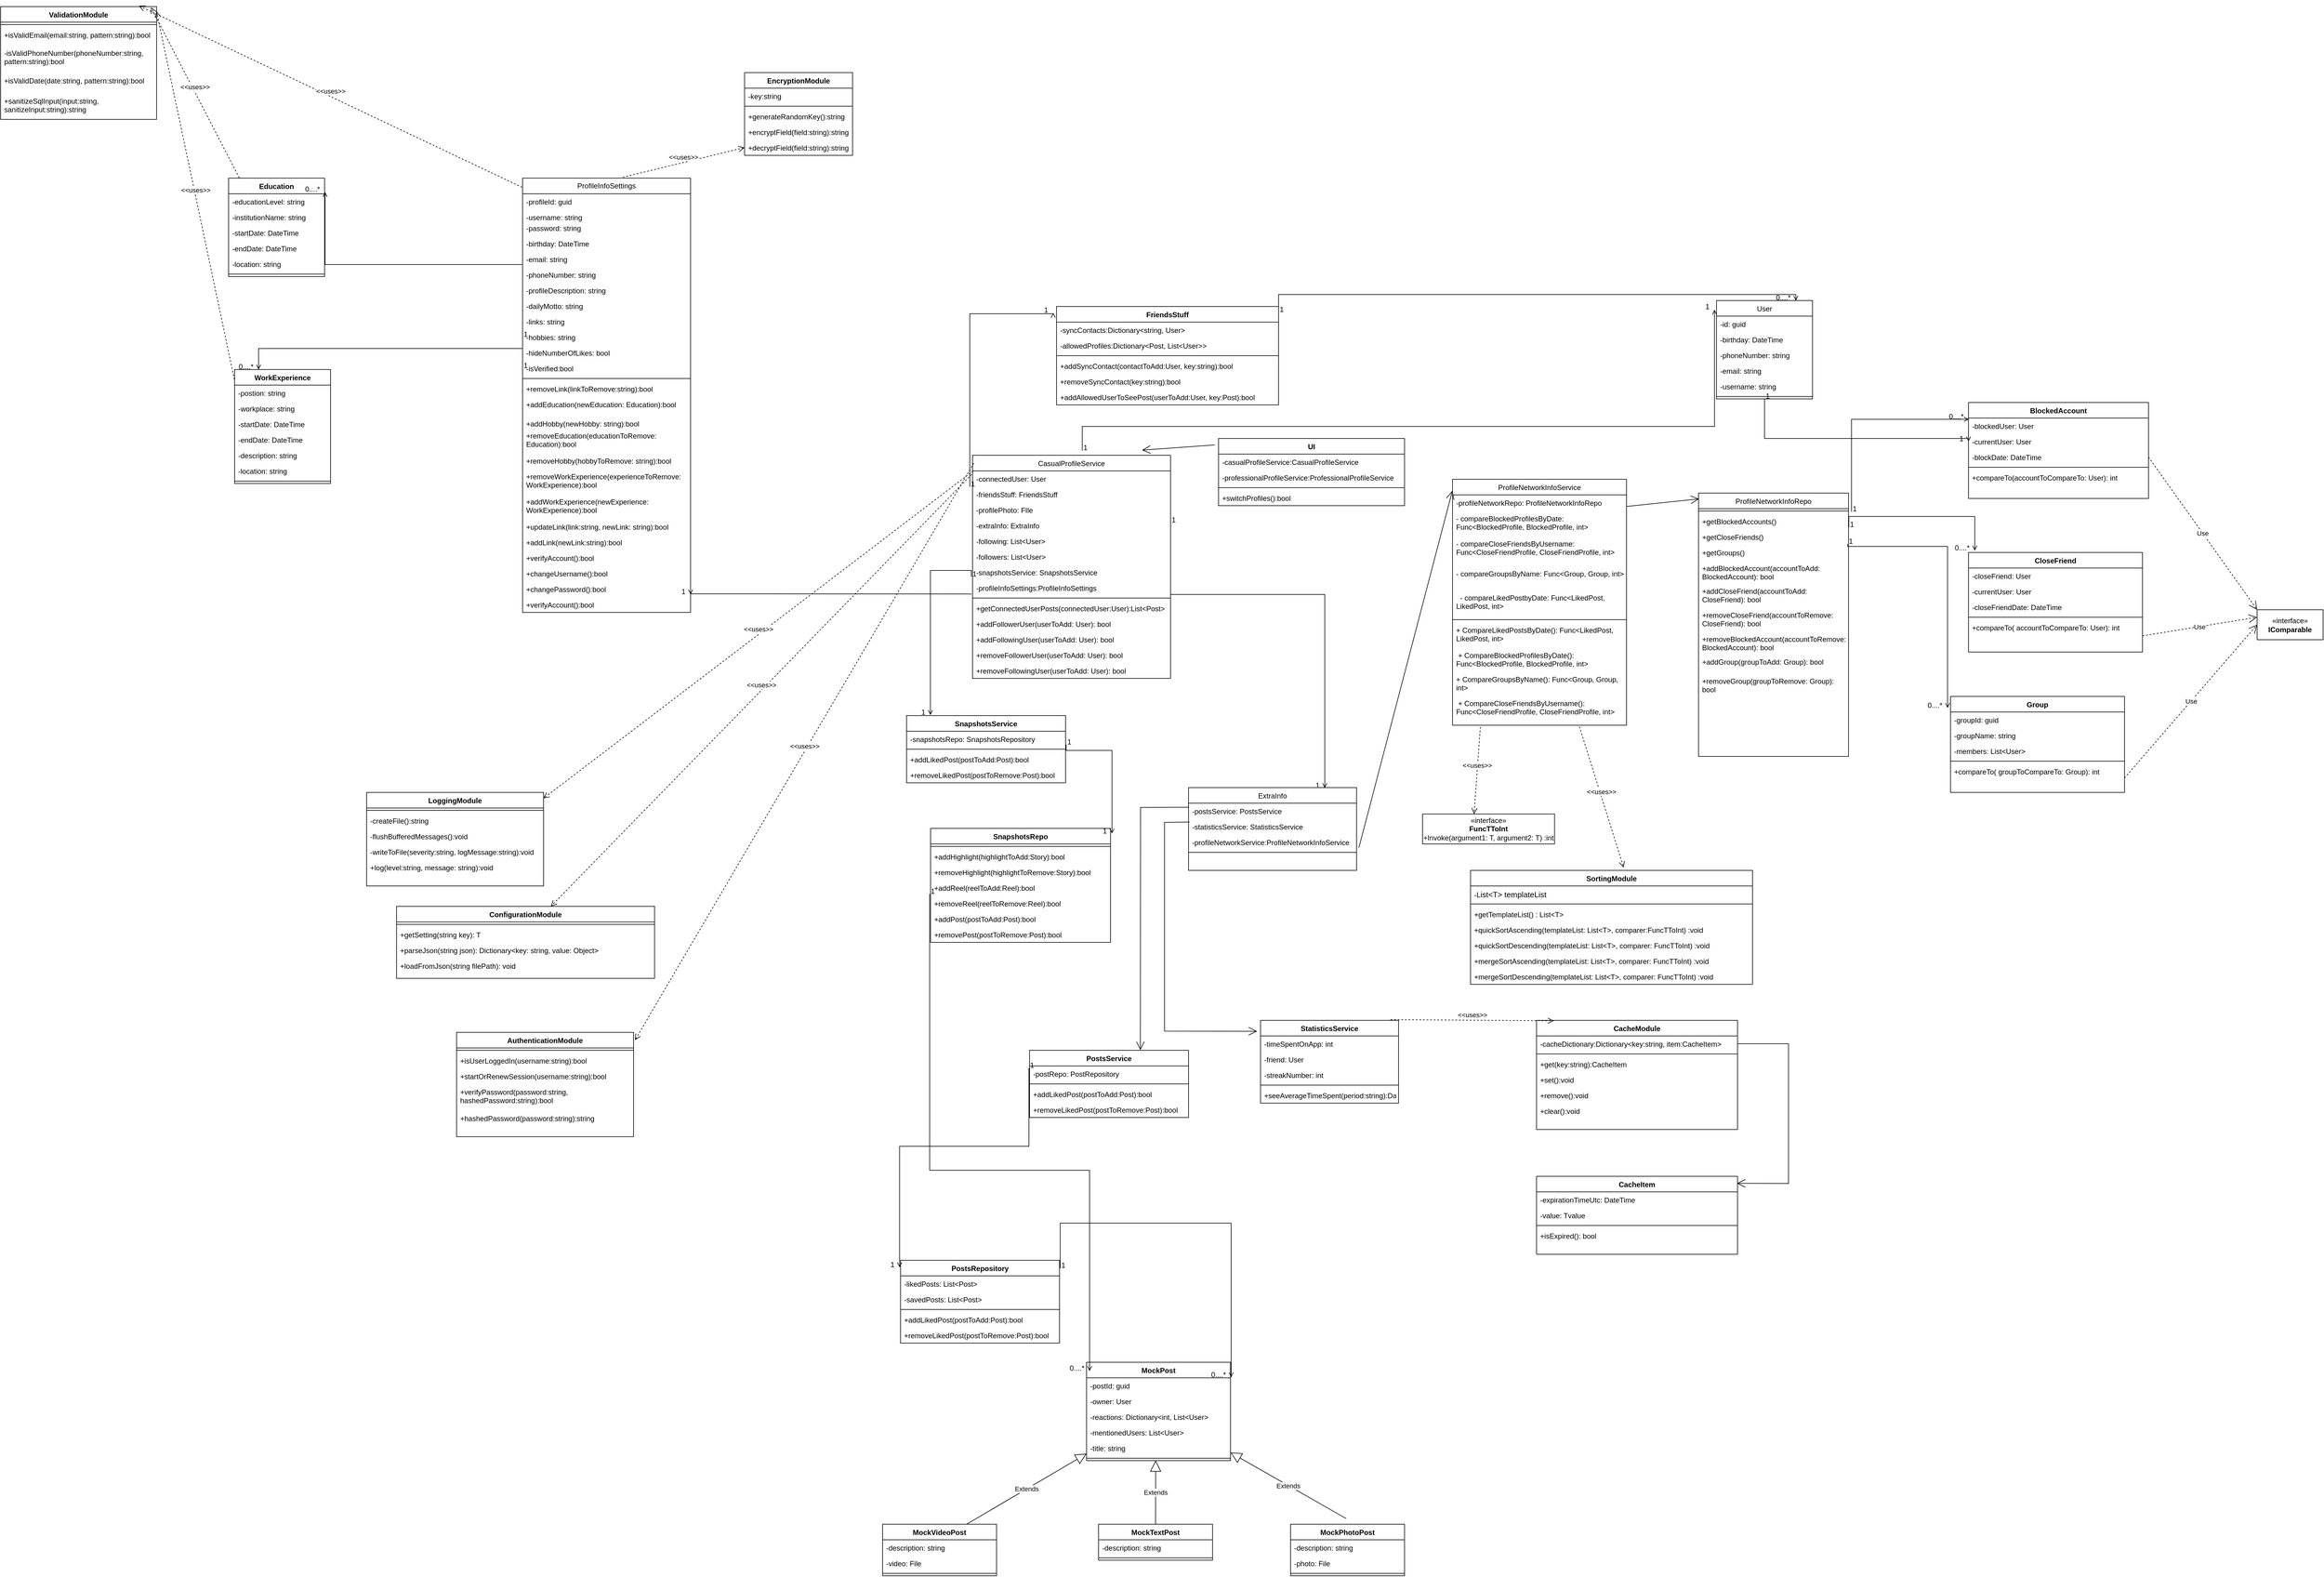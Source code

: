 <mxfile version="24.2.2" type="github">
  <diagram id="C5RBs43oDa-KdzZeNtuy" name="Page-1">
    <mxGraphModel dx="2875" dy="1938" grid="1" gridSize="10" guides="1" tooltips="1" connect="1" arrows="1" fold="1" page="1" pageScale="1" pageWidth="827" pageHeight="1169" math="0" shadow="0">
      <root>
        <mxCell id="WIyWlLk6GJQsqaUBKTNV-0" />
        <mxCell id="WIyWlLk6GJQsqaUBKTNV-1" parent="WIyWlLk6GJQsqaUBKTNV-0" />
        <mxCell id="zkfFHV4jXpPFQw0GAbJ--0" value="User" style="swimlane;fontStyle=0;align=center;verticalAlign=top;childLayout=stackLayout;horizontal=1;startSize=26;horizontalStack=0;resizeParent=1;resizeLast=0;collapsible=1;marginBottom=0;rounded=0;shadow=0;strokeWidth=1;" parent="WIyWlLk6GJQsqaUBKTNV-1" vertex="1">
          <mxGeometry x="1470" y="70" width="160" height="164" as="geometry">
            <mxRectangle x="230" y="140" width="160" height="26" as="alternateBounds" />
          </mxGeometry>
        </mxCell>
        <mxCell id="zkfFHV4jXpPFQw0GAbJ--1" value="-id: guid" style="text;align=left;verticalAlign=top;spacingLeft=4;spacingRight=4;overflow=hidden;rotatable=0;points=[[0,0.5],[1,0.5]];portConstraint=eastwest;" parent="zkfFHV4jXpPFQw0GAbJ--0" vertex="1">
          <mxGeometry y="26" width="160" height="26" as="geometry" />
        </mxCell>
        <mxCell id="290E1qMAe_ffJs9mF416-0" value="-birthday: DateTime" style="text;strokeColor=none;fillColor=none;align=left;verticalAlign=top;spacingLeft=4;spacingRight=4;overflow=hidden;rotatable=0;points=[[0,0.5],[1,0.5]];portConstraint=eastwest;whiteSpace=wrap;html=1;" vertex="1" parent="zkfFHV4jXpPFQw0GAbJ--0">
          <mxGeometry y="52" width="160" height="26" as="geometry" />
        </mxCell>
        <mxCell id="290E1qMAe_ffJs9mF416-2" value="-phoneNumber: string" style="text;strokeColor=none;fillColor=none;align=left;verticalAlign=top;spacingLeft=4;spacingRight=4;overflow=hidden;rotatable=0;points=[[0,0.5],[1,0.5]];portConstraint=eastwest;whiteSpace=wrap;html=1;" vertex="1" parent="zkfFHV4jXpPFQw0GAbJ--0">
          <mxGeometry y="78" width="160" height="26" as="geometry" />
        </mxCell>
        <mxCell id="290E1qMAe_ffJs9mF416-1" value="-email: string" style="text;strokeColor=none;fillColor=none;align=left;verticalAlign=top;spacingLeft=4;spacingRight=4;overflow=hidden;rotatable=0;points=[[0,0.5],[1,0.5]];portConstraint=eastwest;whiteSpace=wrap;html=1;" vertex="1" parent="zkfFHV4jXpPFQw0GAbJ--0">
          <mxGeometry y="104" width="160" height="26" as="geometry" />
        </mxCell>
        <mxCell id="zkfFHV4jXpPFQw0GAbJ--2" value="-username: string" style="text;align=left;verticalAlign=top;spacingLeft=4;spacingRight=4;overflow=hidden;rotatable=0;points=[[0,0.5],[1,0.5]];portConstraint=eastwest;rounded=0;shadow=0;html=0;" parent="zkfFHV4jXpPFQw0GAbJ--0" vertex="1">
          <mxGeometry y="130" width="160" height="26" as="geometry" />
        </mxCell>
        <mxCell id="zkfFHV4jXpPFQw0GAbJ--4" value="" style="line;html=1;strokeWidth=1;align=left;verticalAlign=middle;spacingTop=-1;spacingLeft=3;spacingRight=3;rotatable=0;labelPosition=right;points=[];portConstraint=eastwest;" parent="zkfFHV4jXpPFQw0GAbJ--0" vertex="1">
          <mxGeometry y="156" width="160" height="8" as="geometry" />
        </mxCell>
        <mxCell id="zkfFHV4jXpPFQw0GAbJ--6" value="ExtraInfo&#xa;" style="swimlane;fontStyle=0;align=center;verticalAlign=top;childLayout=stackLayout;horizontal=1;startSize=26;horizontalStack=0;resizeParent=1;resizeLast=0;collapsible=1;marginBottom=0;rounded=0;shadow=0;strokeWidth=1;" parent="WIyWlLk6GJQsqaUBKTNV-1" vertex="1">
          <mxGeometry x="590" y="882" width="280" height="138" as="geometry">
            <mxRectangle x="130" y="380" width="160" height="26" as="alternateBounds" />
          </mxGeometry>
        </mxCell>
        <mxCell id="zkfFHV4jXpPFQw0GAbJ--7" value="-postsService: PostsService" style="text;align=left;verticalAlign=top;spacingLeft=4;spacingRight=4;overflow=hidden;rotatable=0;points=[[0,0.5],[1,0.5]];portConstraint=eastwest;" parent="zkfFHV4jXpPFQw0GAbJ--6" vertex="1">
          <mxGeometry y="26" width="280" height="26" as="geometry" />
        </mxCell>
        <mxCell id="zkfFHV4jXpPFQw0GAbJ--8" value="-statisticsService: StatisticsService" style="text;align=left;verticalAlign=top;spacingLeft=4;spacingRight=4;overflow=hidden;rotatable=0;points=[[0,0.5],[1,0.5]];portConstraint=eastwest;rounded=0;shadow=0;html=0;" parent="zkfFHV4jXpPFQw0GAbJ--6" vertex="1">
          <mxGeometry y="52" width="280" height="26" as="geometry" />
        </mxCell>
        <mxCell id="zkfFHV4jXpPFQw0GAbJ--11" value="-profileNetworkService:ProfileNetworkInfoService" style="text;align=left;verticalAlign=top;spacingLeft=4;spacingRight=4;overflow=hidden;rotatable=0;points=[[0,0.5],[1,0.5]];portConstraint=eastwest;" parent="zkfFHV4jXpPFQw0GAbJ--6" vertex="1">
          <mxGeometry y="78" width="280" height="26" as="geometry" />
        </mxCell>
        <mxCell id="zkfFHV4jXpPFQw0GAbJ--9" value="" style="line;html=1;strokeWidth=1;align=left;verticalAlign=middle;spacingTop=-1;spacingLeft=3;spacingRight=3;rotatable=0;labelPosition=right;points=[];portConstraint=eastwest;" parent="zkfFHV4jXpPFQw0GAbJ--6" vertex="1">
          <mxGeometry y="104" width="280" height="8" as="geometry" />
        </mxCell>
        <mxCell id="zkfFHV4jXpPFQw0GAbJ--13" value="ProfileNetworkInfoRepo" style="swimlane;fontStyle=0;align=center;verticalAlign=top;childLayout=stackLayout;horizontal=1;startSize=26;horizontalStack=0;resizeParent=1;resizeLast=0;collapsible=1;marginBottom=0;rounded=0;shadow=0;strokeWidth=1;" parent="WIyWlLk6GJQsqaUBKTNV-1" vertex="1">
          <mxGeometry x="1440" y="391" width="250" height="439" as="geometry">
            <mxRectangle x="340" y="380" width="170" height="26" as="alternateBounds" />
          </mxGeometry>
        </mxCell>
        <mxCell id="zkfFHV4jXpPFQw0GAbJ--15" value="" style="line;html=1;strokeWidth=1;align=left;verticalAlign=middle;spacingTop=-1;spacingLeft=3;spacingRight=3;rotatable=0;labelPosition=right;points=[];portConstraint=eastwest;" parent="zkfFHV4jXpPFQw0GAbJ--13" vertex="1">
          <mxGeometry y="26" width="250" height="8" as="geometry" />
        </mxCell>
        <mxCell id="3yT8356qW33JT61PNnHo-27" value="+getBlockedAccounts()&lt;span style=&quot;color: rgba(0, 0, 0, 0); font-family: monospace; font-size: 0px; text-wrap: nowrap;&quot;&gt;%3CmxGraphModel%3E%3Croot%3E%3CmxCell%20id%3D%220%22%2F%3E%3CmxCell%20id%3D%221%22%20parent%3D%220%22%2F%3E%3CmxCell%20id%3D%222%22%20value%3D%22%2BquickSortAscending()%22%20style%3D%22text%3BstrokeColor%3Dnone%3BfillColor%3Dnone%3Balign%3Dleft%3BverticalAlign%3Dtop%3BspacingLeft%3D4%3BspacingRight%3D4%3Boverflow%3Dhidden%3Brotatable%3D0%3Bpoints%3D%5B%5B0%2C0.5%5D%2C%5B1%2C0.5%5D%5D%3BportConstraint%3Deastwest%3BwhiteSpace%3Dwrap%3Bhtml%3D1%3B%22%20vertex%3D%221%22%20parent%3D%221%22%3E%3CmxGeometry%20x%3D%22990%22%20y%3D%22751%22%20width%3D%22200%22%20height%3D%2226%22%20as%3D%22geometry%22%2F%3E%3C%2FmxCell%3E%3CmxCell%20id%3D%223%22%20value%3D%22%2BquickSortDescending%22%20style%3D%22text%3BstrokeColor%3Dnone%3BfillColor%3Dnone%3Balign%3Dleft%3BverticalAlign%3Dtop%3BspacingLeft%3D4%3BspacingRight%3D4%3Boverflow%3Dhidden%3Brotatable%3D0%3Bpoints%3D%5B%5B0%2C0.5%5D%2C%5B1%2C0.5%5D%5D%3BportConstraint%3Deastwest%3BwhiteSpace%3Dwrap%3Bhtml%3D1%3B%22%20vertex%3D%221%22%20parent%3D%221%22%3E%3CmxGeometry%20x%3D%22990%22%20y%3D%22777%22%20width%3D%22200%22%20height%3D%2226%22%20as%3D%22geometry%22%2F%3E%3C%2FmxCell%3E%3CmxCell%20id%3D%224%22%20value%3D%22%2BmergeSortAscending%22%20style%3D%22text%3BstrokeColor%3Dnone%3BfillColor%3Dnone%3Balign%3Dleft%3BverticalAlign%3Dtop%3BspacingLeft%3D4%3BspacingRight%3D4%3Boverflow%3Dhidden%3Brotatable%3D0%3Bpoints%3D%5B%5B0%2C0.5%5D%2C%5B1%2C0.5%5D%5D%3BportConstraint%3Deastwest%3BwhiteSpace%3Dwrap%3Bhtml%3D1%3B%22%20vertex%3D%221%22%20parent%3D%221%22%3E%3CmxGeometry%20x%3D%22990%22%20y%3D%22803%22%20width%3D%22200%22%20height%3D%2226%22%20as%3D%22geometry%22%2F%3E%3C%2FmxCell%3E%3CmxCell%20id%3D%225%22%20value%3D%22%2BmergeSortDescending%22%20style%3D%22text%3BstrokeColor%3Dnone%3BfillColor%3Dnone%3Balign%3Dleft%3BverticalAlign%3Dtop%3BspacingLeft%3D4%3BspacingRight%3D4%3Boverflow%3Dhidden%3Brotatable%3D0%3Bpoints%3D%5B%5B0%2C0.5%5D%2C%5B1%2C0.5%5D%5D%3BportConstraint%3Deastwest%3BwhiteSpace%3Dwrap%3Bhtml%3D1%3B%22%20vertex%3D%221%22%20parent%3D%221%22%3E%3CmxGeometry%20x%3D%22990%22%20y%3D%22829%22%20width%3D%22200%22%20height%3D%2226%22%20as%3D%22geometry%22%2F%3E%3C%2FmxCell%3E%3C%2Froot%3E%3C%2FmxGraphModel%3E&lt;/span&gt;" style="text;strokeColor=none;fillColor=none;align=left;verticalAlign=top;spacingLeft=4;spacingRight=4;overflow=hidden;rotatable=0;points=[[0,0.5],[1,0.5]];portConstraint=eastwest;whiteSpace=wrap;html=1;" parent="zkfFHV4jXpPFQw0GAbJ--13" vertex="1">
          <mxGeometry y="34" width="250" height="26" as="geometry" />
        </mxCell>
        <mxCell id="3yT8356qW33JT61PNnHo-28" value="+getCloseFriends()&lt;span style=&quot;color: rgba(0, 0, 0, 0); font-family: monospace; font-size: 0px; text-wrap: nowrap;&quot;&gt;%3CmxGraphModel%3E%3Croot%3E%3CmxCell%20id%3D%220%22%2F%3E%3CmxCell%20id%3D%221%22%20parent%3D%220%22%2F%3E%3CmxCell%20id%3D%222%22%20value%3D%22%2BquickSortAscending()%22%20style%3D%22text%3BstrokeColor%3Dnone%3BfillColor%3Dnone%3Balign%3Dleft%3BverticalAlign%3Dtop%3BspacingLeft%3D4%3BspacingRight%3D4%3Boverflow%3Dhidden%3Brotatable%3D0%3Bpoints%3D%5B%5B0%2C0.5%5D%2C%5B1%2C0.5%5D%5D%3BportConstraint%3Deastwest%3BwhiteSpace%3Dwrap%3Bhtml%3D1%3B%22%20vertex%3D%221%22%20parent%3D%221%22%3E%3CmxGeometry%20x%3D%22990%22%20y%3D%22751%22%20width%3D%22200%22%20height%3D%2226%22%20as%3D%22geometry%22%2F%3E%3C%2FmxCell%3E%3CmxCell%20id%3D%223%22%20value%3D%22%2BquickSortDescending%22%20style%3D%22text%3BstrokeColor%3Dnone%3BfillColor%3Dnone%3Balign%3Dleft%3BverticalAlign%3Dtop%3BspacingLeft%3D4%3BspacingRight%3D4%3Boverflow%3Dhidden%3Brotatable%3D0%3Bpoints%3D%5B%5B0%2C0.5%5D%2C%5B1%2C0.5%5D%5D%3BportConstraint%3Deastwest%3BwhiteSpace%3Dwrap%3Bhtml%3D1%3B%22%20vertex%3D%221%22%20parent%3D%221%22%3E%3CmxGeometry%20x%3D%22990%22%20y%3D%22777%22%20width%3D%22200%22%20height%3D%2226%22%20as%3D%22geometry%22%2F%3E%3C%2FmxCell%3E%3CmxCell%20id%3D%224%22%20value%3D%22%2BmergeSortAscending%22%20style%3D%22text%3BstrokeColor%3Dnone%3BfillColor%3Dnone%3Balign%3Dleft%3BverticalAlign%3Dtop%3BspacingLeft%3D4%3BspacingRight%3D4%3Boverflow%3Dhidden%3Brotatable%3D0%3Bpoints%3D%5B%5B0%2C0.5%5D%2C%5B1%2C0.5%5D%5D%3BportConstraint%3Deastwest%3BwhiteSpace%3Dwrap%3Bhtml%3D1%3B%22%20vertex%3D%221%22%20parent%3D%221%22%3E%3CmxGeometry%20x%3D%22990%22%20y%3D%22803%22%20width%3D%22200%22%20height%3D%2226%22%20as%3D%22geometry%22%2F%3E%3C%2FmxCell%3E%3CmxCell%20id%3D%225%22%20value%3D%22%2BmergeSortDescending%22%20style%3D%22text%3BstrokeColor%3Dnone%3BfillColor%3Dnone%3Balign%3Dleft%3BverticalAlign%3Dtop%3BspacingLeft%3D4%3BspacingRight%3D4%3Boverflow%3Dhidden%3Brotatable%3D0%3Bpoints%3D%5B%5B0%2C0.5%5D%2C%5B1%2C0.5%5D%5D%3BportConstraint%3Deastwest%3BwhiteSpace%3Dwrap%3Bhtml%3D1%3B%22%20vertex%3D%221%22%20parent%3D%221%22%3E%3CmxGeometry%20x%3D%22990%22%20y%3D%22829%22%20width%3D%22200%22%20height%3D%2226%22%20as%3D%22geometry%22%2F%3E%3C%2FmxCell%3E%3C%2Froot%3E%3C%2FmxGraphModel%3E&lt;/span&gt;" style="text;strokeColor=none;fillColor=none;align=left;verticalAlign=top;spacingLeft=4;spacingRight=4;overflow=hidden;rotatable=0;points=[[0,0.5],[1,0.5]];portConstraint=eastwest;whiteSpace=wrap;html=1;" parent="zkfFHV4jXpPFQw0GAbJ--13" vertex="1">
          <mxGeometry y="60" width="250" height="26" as="geometry" />
        </mxCell>
        <mxCell id="3yT8356qW33JT61PNnHo-29" value="+getGroups()&lt;span style=&quot;color: rgba(0, 0, 0, 0); font-family: monospace; font-size: 0px; text-wrap: nowrap;&quot;&gt;%3CmxGraphModel%3E%3Croot%3E%3CmxCell%20id%3D%220%22%2F%3E%3CmxCell%20id%3D%221%22%20parent%3D%220%22%2F%3E%3CmxCell%20id%3D%222%22%20value%3D%22%2BquickSortAscending()%22%20style%3D%22text%3BstrokeColor%3Dnone%3BfillColor%3Dnone%3Balign%3Dleft%3BverticalAlign%3Dtop%3BspacingLeft%3D4%3BspacingRight%3D4%3Boverflow%3Dhidden%3Brotatable%3D0%3Bpoints%3D%5B%5B0%2C0.5%5D%2C%5B1%2C0.5%5D%5D%3BportConstraint%3Deastwest%3BwhiteSpace%3Dwrap%3Bhtml%3D1%3B%22%20vertex%3D%221%22%20parent%3D%221%22%3E%3CmxGeometry%20x%3D%22990%22%20y%3D%22751%22%20width%3D%22200%22%20height%3D%2226%22%20as%3D%22geometry%22%2F%3E%3C%2FmxCell%3E%3CmxCell%20id%3D%223%22%20value%3D%22%2BquickSortDescending%22%20style%3D%22text%3BstrokeColor%3Dnone%3BfillColor%3Dnone%3Balign%3Dleft%3BverticalAlign%3Dtop%3BspacingLeft%3D4%3BspacingRight%3D4%3Boverflow%3Dhidden%3Brotatable%3D0%3Bpoints%3D%5B%5B0%2C0.5%5D%2C%5B1%2C0.5%5D%5D%3BportConstraint%3Deastwest%3BwhiteSpace%3Dwrap%3Bhtml%3D1%3B%22%20vertex%3D%221%22%20parent%3D%221%22%3E%3CmxGeometry%20x%3D%22990%22%20y%3D%22777%22%20width%3D%22200%22%20height%3D%2226%22%20as%3D%22geometry%22%2F%3E%3C%2FmxCell%3E%3CmxCell%20id%3D%224%22%20value%3D%22%2BmergeSortAscending%22%20style%3D%22text%3BstrokeColor%3Dnone%3BfillColor%3Dnone%3Balign%3Dleft%3BverticalAlign%3Dtop%3BspacingLeft%3D4%3BspacingRight%3D4%3Boverflow%3Dhidden%3Brotatable%3D0%3Bpoints%3D%5B%5B0%2C0.5%5D%2C%5B1%2C0.5%5D%5D%3BportConstraint%3Deastwest%3BwhiteSpace%3Dwrap%3Bhtml%3D1%3B%22%20vertex%3D%221%22%20parent%3D%221%22%3E%3CmxGeometry%20x%3D%22990%22%20y%3D%22803%22%20width%3D%22200%22%20height%3D%2226%22%20as%3D%22geometry%22%2F%3E%3C%2FmxCell%3E%3CmxCell%20id%3D%225%22%20value%3D%22%2BmergeSortDescending%22%20style%3D%22text%3BstrokeColor%3Dnone%3BfillColor%3Dnone%3Balign%3Dleft%3BverticalAlign%3Dtop%3BspacingLeft%3D4%3BspacingRight%3D4%3Boverflow%3Dhidden%3Brotatable%3D0%3Bpoints%3D%5B%5B0%2C0.5%5D%2C%5B1%2C0.5%5D%5D%3BportConstraint%3Deastwest%3BwhiteSpace%3Dwrap%3Bhtml%3D1%3B%22%20vertex%3D%221%22%20parent%3D%221%22%3E%3CmxGeometry%20x%3D%22990%22%20y%3D%22829%22%20width%3D%22200%22%20height%3D%2226%22%20as%3D%22geometry%22%2F%3E%3C%2FmxCell%3E%3C%2Froot%3E%3C%2FmxGraphModel%3E&lt;/span&gt;" style="text;strokeColor=none;fillColor=none;align=left;verticalAlign=top;spacingLeft=4;spacingRight=4;overflow=hidden;rotatable=0;points=[[0,0.5],[1,0.5]];portConstraint=eastwest;whiteSpace=wrap;html=1;" parent="zkfFHV4jXpPFQw0GAbJ--13" vertex="1">
          <mxGeometry y="86" width="250" height="26" as="geometry" />
        </mxCell>
        <mxCell id="3yT8356qW33JT61PNnHo-41" value="+addBlockedAccount(accountToAdd: BlockedAccount): bool" style="text;strokeColor=none;fillColor=none;align=left;verticalAlign=top;spacingLeft=4;spacingRight=4;overflow=hidden;rotatable=0;points=[[0,0.5],[1,0.5]];portConstraint=eastwest;whiteSpace=wrap;html=1;" parent="zkfFHV4jXpPFQw0GAbJ--13" vertex="1">
          <mxGeometry y="112" width="250" height="38" as="geometry" />
        </mxCell>
        <mxCell id="3yT8356qW33JT61PNnHo-42" value="+addCloseFriend(accountToAdd: CloseFriend): bool" style="text;strokeColor=none;fillColor=none;align=left;verticalAlign=top;spacingLeft=4;spacingRight=4;overflow=hidden;rotatable=0;points=[[0,0.5],[1,0.5]];portConstraint=eastwest;whiteSpace=wrap;html=1;" parent="zkfFHV4jXpPFQw0GAbJ--13" vertex="1">
          <mxGeometry y="150" width="250" height="40" as="geometry" />
        </mxCell>
        <mxCell id="3yT8356qW33JT61PNnHo-43" value="+removeCloseFriend(accountToRemove: CloseFriend): bool" style="text;strokeColor=none;fillColor=none;align=left;verticalAlign=top;spacingLeft=4;spacingRight=4;overflow=hidden;rotatable=0;points=[[0,0.5],[1,0.5]];portConstraint=eastwest;whiteSpace=wrap;html=1;" parent="zkfFHV4jXpPFQw0GAbJ--13" vertex="1">
          <mxGeometry y="190" width="250" height="40" as="geometry" />
        </mxCell>
        <mxCell id="3yT8356qW33JT61PNnHo-44" value="+removeBlockedAccount(accountToRemove: BlockedAccount): bool" style="text;strokeColor=none;fillColor=none;align=left;verticalAlign=top;spacingLeft=4;spacingRight=4;overflow=hidden;rotatable=0;points=[[0,0.5],[1,0.5]];portConstraint=eastwest;whiteSpace=wrap;html=1;" parent="zkfFHV4jXpPFQw0GAbJ--13" vertex="1">
          <mxGeometry y="230" width="250" height="38" as="geometry" />
        </mxCell>
        <mxCell id="3yT8356qW33JT61PNnHo-47" value="+addGroup(groupToAdd: Group): bool" style="text;strokeColor=none;fillColor=none;align=left;verticalAlign=top;spacingLeft=4;spacingRight=4;overflow=hidden;rotatable=0;points=[[0,0.5],[1,0.5]];portConstraint=eastwest;whiteSpace=wrap;html=1;" parent="zkfFHV4jXpPFQw0GAbJ--13" vertex="1">
          <mxGeometry y="268" width="250" height="32" as="geometry" />
        </mxCell>
        <mxCell id="3yT8356qW33JT61PNnHo-45" value="+removeGroup(groupToRemove: Group): bool" style="text;strokeColor=none;fillColor=none;align=left;verticalAlign=top;spacingLeft=4;spacingRight=4;overflow=hidden;rotatable=0;points=[[0,0.5],[1,0.5]];portConstraint=eastwest;whiteSpace=wrap;html=1;" parent="zkfFHV4jXpPFQw0GAbJ--13" vertex="1">
          <mxGeometry y="300" width="250" height="38" as="geometry" />
        </mxCell>
        <mxCell id="zkfFHV4jXpPFQw0GAbJ--17" value="CasualProfileService" style="swimlane;fontStyle=0;align=center;verticalAlign=top;childLayout=stackLayout;horizontal=1;startSize=26;horizontalStack=0;resizeParent=1;resizeLast=0;collapsible=1;marginBottom=0;rounded=0;shadow=0;strokeWidth=1;" parent="WIyWlLk6GJQsqaUBKTNV-1" vertex="1">
          <mxGeometry x="230" y="328" width="330" height="372" as="geometry">
            <mxRectangle x="550" y="140" width="160" height="26" as="alternateBounds" />
          </mxGeometry>
        </mxCell>
        <mxCell id="Jgvn7Q0khOcXt6AM1Krj-46" value="-connectedUser: User" style="text;strokeColor=none;fillColor=none;align=left;verticalAlign=top;spacingLeft=4;spacingRight=4;overflow=hidden;rotatable=0;points=[[0,0.5],[1,0.5]];portConstraint=eastwest;whiteSpace=wrap;html=1;" parent="zkfFHV4jXpPFQw0GAbJ--17" vertex="1">
          <mxGeometry y="26" width="330" height="26" as="geometry" />
        </mxCell>
        <mxCell id="YVuoH4td5erzohnSMb-A-35" value="-friendsStuff: FriendsStuff" style="text;strokeColor=none;fillColor=none;align=left;verticalAlign=top;spacingLeft=4;spacingRight=4;overflow=hidden;rotatable=0;points=[[0,0.5],[1,0.5]];portConstraint=eastwest;whiteSpace=wrap;html=1;" parent="zkfFHV4jXpPFQw0GAbJ--17" vertex="1">
          <mxGeometry y="52" width="330" height="26" as="geometry" />
        </mxCell>
        <mxCell id="7Z-h_UDIuQHWzcK5ADaV-10" value="-profilePhoto: FIle" style="text;strokeColor=none;fillColor=none;align=left;verticalAlign=top;spacingLeft=4;spacingRight=4;overflow=hidden;rotatable=0;points=[[0,0.5],[1,0.5]];portConstraint=eastwest;whiteSpace=wrap;html=1;" parent="zkfFHV4jXpPFQw0GAbJ--17" vertex="1">
          <mxGeometry y="78" width="330" height="26" as="geometry" />
        </mxCell>
        <mxCell id="QegDPVJf7pusOnz6bvU5-1" value="-extraInfo: ExtraInfo" style="text;strokeColor=none;fillColor=none;align=left;verticalAlign=top;spacingLeft=4;spacingRight=4;overflow=hidden;rotatable=0;points=[[0,0.5],[1,0.5]];portConstraint=eastwest;whiteSpace=wrap;html=1;" parent="zkfFHV4jXpPFQw0GAbJ--17" vertex="1">
          <mxGeometry y="104" width="330" height="26" as="geometry" />
        </mxCell>
        <mxCell id="7Z-h_UDIuQHWzcK5ADaV-11" value="-following: List&amp;lt;User&amp;gt;" style="text;strokeColor=none;fillColor=none;align=left;verticalAlign=top;spacingLeft=4;spacingRight=4;overflow=hidden;rotatable=0;points=[[0,0.5],[1,0.5]];portConstraint=eastwest;whiteSpace=wrap;html=1;" parent="zkfFHV4jXpPFQw0GAbJ--17" vertex="1">
          <mxGeometry y="130" width="330" height="26" as="geometry" />
        </mxCell>
        <mxCell id="7Z-h_UDIuQHWzcK5ADaV-12" value="-followers: List&amp;lt;User&amp;gt;" style="text;strokeColor=none;fillColor=none;align=left;verticalAlign=top;spacingLeft=4;spacingRight=4;overflow=hidden;rotatable=0;points=[[0,0.5],[1,0.5]];portConstraint=eastwest;whiteSpace=wrap;html=1;" parent="zkfFHV4jXpPFQw0GAbJ--17" vertex="1">
          <mxGeometry y="156" width="330" height="26" as="geometry" />
        </mxCell>
        <mxCell id="3yT8356qW33JT61PNnHo-131" value="-snapshotsService: SnapshotsService" style="text;strokeColor=none;fillColor=none;align=left;verticalAlign=top;spacingLeft=4;spacingRight=4;overflow=hidden;rotatable=0;points=[[0,0.5],[1,0.5]];portConstraint=eastwest;whiteSpace=wrap;html=1;" parent="zkfFHV4jXpPFQw0GAbJ--17" vertex="1">
          <mxGeometry y="182" width="330" height="26" as="geometry" />
        </mxCell>
        <mxCell id="czLum5bH_eBL0qxSt12o-0" value="-profileInfoSettings:ProfileInfoSettings" style="text;strokeColor=none;fillColor=none;align=left;verticalAlign=top;spacingLeft=4;spacingRight=4;overflow=hidden;rotatable=0;points=[[0,0.5],[1,0.5]];portConstraint=eastwest;whiteSpace=wrap;html=1;" parent="zkfFHV4jXpPFQw0GAbJ--17" vertex="1">
          <mxGeometry y="208" width="330" height="26" as="geometry" />
        </mxCell>
        <mxCell id="zkfFHV4jXpPFQw0GAbJ--23" value="" style="line;html=1;strokeWidth=1;align=left;verticalAlign=middle;spacingTop=-1;spacingLeft=3;spacingRight=3;rotatable=0;labelPosition=right;points=[];portConstraint=eastwest;" parent="zkfFHV4jXpPFQw0GAbJ--17" vertex="1">
          <mxGeometry y="234" width="330" height="8" as="geometry" />
        </mxCell>
        <mxCell id="Jgvn7Q0khOcXt6AM1Krj-47" value="+getConnectedUserPosts(connectedUser:User):List&amp;lt;Post&amp;gt;" style="text;strokeColor=none;fillColor=none;align=left;verticalAlign=top;spacingLeft=4;spacingRight=4;overflow=hidden;rotatable=0;points=[[0,0.5],[1,0.5]];portConstraint=eastwest;whiteSpace=wrap;html=1;" parent="zkfFHV4jXpPFQw0GAbJ--17" vertex="1">
          <mxGeometry y="242" width="330" height="26" as="geometry" />
        </mxCell>
        <mxCell id="7Z-h_UDIuQHWzcK5ADaV-13" value="+addFollowerUser(userToAdd: User): bool" style="text;strokeColor=none;fillColor=none;align=left;verticalAlign=top;spacingLeft=4;spacingRight=4;overflow=hidden;rotatable=0;points=[[0,0.5],[1,0.5]];portConstraint=eastwest;whiteSpace=wrap;html=1;" parent="zkfFHV4jXpPFQw0GAbJ--17" vertex="1">
          <mxGeometry y="268" width="330" height="26" as="geometry" />
        </mxCell>
        <mxCell id="7Z-h_UDIuQHWzcK5ADaV-15" value="+addFollowingUser(userToAdd: User): bool" style="text;strokeColor=none;fillColor=none;align=left;verticalAlign=top;spacingLeft=4;spacingRight=4;overflow=hidden;rotatable=0;points=[[0,0.5],[1,0.5]];portConstraint=eastwest;whiteSpace=wrap;html=1;" parent="zkfFHV4jXpPFQw0GAbJ--17" vertex="1">
          <mxGeometry y="294" width="330" height="26" as="geometry" />
        </mxCell>
        <mxCell id="7Z-h_UDIuQHWzcK5ADaV-14" value="+removeFollowerUser(userToAdd: User): bool" style="text;strokeColor=none;fillColor=none;align=left;verticalAlign=top;spacingLeft=4;spacingRight=4;overflow=hidden;rotatable=0;points=[[0,0.5],[1,0.5]];portConstraint=eastwest;whiteSpace=wrap;html=1;" parent="zkfFHV4jXpPFQw0GAbJ--17" vertex="1">
          <mxGeometry y="320" width="330" height="26" as="geometry" />
        </mxCell>
        <mxCell id="7Z-h_UDIuQHWzcK5ADaV-16" value="+removeFollowingUser(userToAdd: User): bool" style="text;strokeColor=none;fillColor=none;align=left;verticalAlign=top;spacingLeft=4;spacingRight=4;overflow=hidden;rotatable=0;points=[[0,0.5],[1,0.5]];portConstraint=eastwest;whiteSpace=wrap;html=1;" parent="zkfFHV4jXpPFQw0GAbJ--17" vertex="1">
          <mxGeometry y="346" width="330" height="26" as="geometry" />
        </mxCell>
        <mxCell id="zkfFHV4jXpPFQw0GAbJ--26" value="" style="endArrow=open;shadow=0;strokeWidth=1;rounded=0;curved=0;endFill=1;edgeStyle=elbowEdgeStyle;elbow=vertical;exitX=0.554;exitY=-0.021;exitDx=0;exitDy=0;exitPerimeter=0;entryX=-0.021;entryY=0.093;entryDx=0;entryDy=0;entryPerimeter=0;" parent="WIyWlLk6GJQsqaUBKTNV-1" source="zkfFHV4jXpPFQw0GAbJ--17" target="zkfFHV4jXpPFQw0GAbJ--0" edge="1">
          <mxGeometry x="0.5" y="41" relative="1" as="geometry">
            <mxPoint x="380" y="192" as="sourcePoint" />
            <mxPoint x="950" y="100" as="targetPoint" />
            <mxPoint x="-40" y="32" as="offset" />
            <Array as="points">
              <mxPoint x="529" y="280" />
            </Array>
          </mxGeometry>
        </mxCell>
        <mxCell id="zkfFHV4jXpPFQw0GAbJ--27" value="1" style="resizable=0;align=left;verticalAlign=bottom;labelBackgroundColor=none;fontSize=12;" parent="zkfFHV4jXpPFQw0GAbJ--26" connectable="0" vertex="1">
          <mxGeometry x="-1" relative="1" as="geometry">
            <mxPoint y="4" as="offset" />
          </mxGeometry>
        </mxCell>
        <mxCell id="zkfFHV4jXpPFQw0GAbJ--28" value="1" style="resizable=0;align=right;verticalAlign=bottom;labelBackgroundColor=none;fontSize=12;" parent="zkfFHV4jXpPFQw0GAbJ--26" connectable="0" vertex="1">
          <mxGeometry x="1" relative="1" as="geometry">
            <mxPoint x="-7" y="4" as="offset" />
          </mxGeometry>
        </mxCell>
        <mxCell id="QegDPVJf7pusOnz6bvU5-7" value="ProfileInfoSettings" style="swimlane;fontStyle=0;childLayout=stackLayout;horizontal=1;startSize=26;fillColor=none;horizontalStack=0;resizeParent=1;resizeParentMax=0;resizeLast=0;collapsible=1;marginBottom=0;whiteSpace=wrap;html=1;" parent="WIyWlLk6GJQsqaUBKTNV-1" vertex="1">
          <mxGeometry x="-520" y="-134" width="280" height="724" as="geometry" />
        </mxCell>
        <mxCell id="RpgjhCyierjXjDvT_ClI-16" value="-profileId: guid" style="text;strokeColor=none;fillColor=none;align=left;verticalAlign=top;spacingLeft=4;spacingRight=4;overflow=hidden;rotatable=0;points=[[0,0.5],[1,0.5]];portConstraint=eastwest;whiteSpace=wrap;html=1;" parent="QegDPVJf7pusOnz6bvU5-7" vertex="1">
          <mxGeometry y="26" width="280" height="26" as="geometry" />
        </mxCell>
        <mxCell id="RpgjhCyierjXjDvT_ClI-0" value="-username: string" style="text;strokeColor=none;fillColor=none;align=left;verticalAlign=top;spacingLeft=4;spacingRight=4;overflow=hidden;rotatable=0;points=[[0,0.5],[1,0.5]];portConstraint=eastwest;whiteSpace=wrap;html=1;" parent="QegDPVJf7pusOnz6bvU5-7" vertex="1">
          <mxGeometry y="52" width="280" height="18" as="geometry" />
        </mxCell>
        <mxCell id="RpgjhCyierjXjDvT_ClI-1" value="-password: string" style="text;strokeColor=none;fillColor=none;align=left;verticalAlign=top;spacingLeft=4;spacingRight=4;overflow=hidden;rotatable=0;points=[[0,0.5],[1,0.5]];portConstraint=eastwest;whiteSpace=wrap;html=1;" parent="QegDPVJf7pusOnz6bvU5-7" vertex="1">
          <mxGeometry y="70" width="280" height="26" as="geometry" />
        </mxCell>
        <mxCell id="RpgjhCyierjXjDvT_ClI-17" value="-birthday: DateTime" style="text;strokeColor=none;fillColor=none;align=left;verticalAlign=top;spacingLeft=4;spacingRight=4;overflow=hidden;rotatable=0;points=[[0,0.5],[1,0.5]];portConstraint=eastwest;whiteSpace=wrap;html=1;" parent="QegDPVJf7pusOnz6bvU5-7" vertex="1">
          <mxGeometry y="96" width="280" height="26" as="geometry" />
        </mxCell>
        <mxCell id="RpgjhCyierjXjDvT_ClI-26" value="-email: string" style="text;strokeColor=none;fillColor=none;align=left;verticalAlign=top;spacingLeft=4;spacingRight=4;overflow=hidden;rotatable=0;points=[[0,0.5],[1,0.5]];portConstraint=eastwest;whiteSpace=wrap;html=1;" parent="QegDPVJf7pusOnz6bvU5-7" vertex="1">
          <mxGeometry y="122" width="280" height="26" as="geometry" />
        </mxCell>
        <mxCell id="RpgjhCyierjXjDvT_ClI-25" value="-phoneNumber: string" style="text;strokeColor=none;fillColor=none;align=left;verticalAlign=top;spacingLeft=4;spacingRight=4;overflow=hidden;rotatable=0;points=[[0,0.5],[1,0.5]];portConstraint=eastwest;whiteSpace=wrap;html=1;" parent="QegDPVJf7pusOnz6bvU5-7" vertex="1">
          <mxGeometry y="148" width="280" height="26" as="geometry" />
        </mxCell>
        <mxCell id="RpgjhCyierjXjDvT_ClI-8" value="-profileDescription: string" style="text;strokeColor=none;fillColor=none;align=left;verticalAlign=top;spacingLeft=4;spacingRight=4;overflow=hidden;rotatable=0;points=[[0,0.5],[1,0.5]];portConstraint=eastwest;whiteSpace=wrap;html=1;" parent="QegDPVJf7pusOnz6bvU5-7" vertex="1">
          <mxGeometry y="174" width="280" height="26" as="geometry" />
        </mxCell>
        <mxCell id="RpgjhCyierjXjDvT_ClI-10" value="-dailyMotto: string" style="text;strokeColor=none;fillColor=none;align=left;verticalAlign=top;spacingLeft=4;spacingRight=4;overflow=hidden;rotatable=0;points=[[0,0.5],[1,0.5]];portConstraint=eastwest;whiteSpace=wrap;html=1;" parent="QegDPVJf7pusOnz6bvU5-7" vertex="1">
          <mxGeometry y="200" width="280" height="26" as="geometry" />
        </mxCell>
        <mxCell id="RpgjhCyierjXjDvT_ClI-9" value="-links: string" style="text;strokeColor=none;fillColor=none;align=left;verticalAlign=top;spacingLeft=4;spacingRight=4;overflow=hidden;rotatable=0;points=[[0,0.5],[1,0.5]];portConstraint=eastwest;whiteSpace=wrap;html=1;" parent="QegDPVJf7pusOnz6bvU5-7" vertex="1">
          <mxGeometry y="226" width="280" height="26" as="geometry" />
        </mxCell>
        <mxCell id="RpgjhCyierjXjDvT_ClI-18" value="-hobbies: string" style="text;strokeColor=none;fillColor=none;align=left;verticalAlign=top;spacingLeft=4;spacingRight=4;overflow=hidden;rotatable=0;points=[[0,0.5],[1,0.5]];portConstraint=eastwest;whiteSpace=wrap;html=1;" parent="QegDPVJf7pusOnz6bvU5-7" vertex="1">
          <mxGeometry y="252" width="280" height="26" as="geometry" />
        </mxCell>
        <mxCell id="RpgjhCyierjXjDvT_ClI-4" value="-hideNumberOfLikes: bool" style="text;strokeColor=none;fillColor=none;align=left;verticalAlign=top;spacingLeft=4;spacingRight=4;overflow=hidden;rotatable=0;points=[[0,0.5],[1,0.5]];portConstraint=eastwest;whiteSpace=wrap;html=1;" parent="QegDPVJf7pusOnz6bvU5-7" vertex="1">
          <mxGeometry y="278" width="280" height="26" as="geometry" />
        </mxCell>
        <mxCell id="QVfi3se21Ql85yWSjc6v-6" value="-isVerified:bool" style="text;strokeColor=none;fillColor=none;align=left;verticalAlign=top;spacingLeft=4;spacingRight=4;overflow=hidden;rotatable=0;points=[[0,0.5],[1,0.5]];portConstraint=eastwest;whiteSpace=wrap;html=1;" parent="QegDPVJf7pusOnz6bvU5-7" vertex="1">
          <mxGeometry y="304" width="280" height="26" as="geometry" />
        </mxCell>
        <mxCell id="QVfi3se21Ql85yWSjc6v-8" value="" style="line;strokeWidth=1;fillColor=none;align=left;verticalAlign=middle;spacingTop=-1;spacingLeft=3;spacingRight=3;rotatable=0;labelPosition=right;points=[];portConstraint=eastwest;strokeColor=inherit;" parent="QegDPVJf7pusOnz6bvU5-7" vertex="1">
          <mxGeometry y="330" width="280" height="8" as="geometry" />
        </mxCell>
        <mxCell id="RpgjhCyierjXjDvT_ClI-13" value="+removeLink(linkToRemove:string):bool" style="text;strokeColor=none;fillColor=none;align=left;verticalAlign=top;spacingLeft=4;spacingRight=4;overflow=hidden;rotatable=0;points=[[0,0.5],[1,0.5]];portConstraint=eastwest;whiteSpace=wrap;html=1;" parent="QegDPVJf7pusOnz6bvU5-7" vertex="1">
          <mxGeometry y="338" width="280" height="26" as="geometry" />
        </mxCell>
        <mxCell id="RpgjhCyierjXjDvT_ClI-19" value="+addEducation(newEducation: Education):bool" style="text;strokeColor=none;fillColor=none;align=left;verticalAlign=top;spacingLeft=4;spacingRight=4;overflow=hidden;rotatable=0;points=[[0,0.5],[1,0.5]];portConstraint=eastwest;whiteSpace=wrap;html=1;" parent="QegDPVJf7pusOnz6bvU5-7" vertex="1">
          <mxGeometry y="364" width="280" height="32" as="geometry" />
        </mxCell>
        <mxCell id="RpgjhCyierjXjDvT_ClI-20" value="+addHobby(newHobby: string):bool" style="text;strokeColor=none;fillColor=none;align=left;verticalAlign=top;spacingLeft=4;spacingRight=4;overflow=hidden;rotatable=0;points=[[0,0.5],[1,0.5]];portConstraint=eastwest;whiteSpace=wrap;html=1;" parent="QegDPVJf7pusOnz6bvU5-7" vertex="1">
          <mxGeometry y="396" width="280" height="20" as="geometry" />
        </mxCell>
        <mxCell id="RpgjhCyierjXjDvT_ClI-24" value="+removeEducation(educationToRemove: Education):bool" style="text;strokeColor=none;fillColor=none;align=left;verticalAlign=top;spacingLeft=4;spacingRight=4;overflow=hidden;rotatable=0;points=[[0,0.5],[1,0.5]];portConstraint=eastwest;whiteSpace=wrap;html=1;" parent="QegDPVJf7pusOnz6bvU5-7" vertex="1">
          <mxGeometry y="416" width="280" height="42" as="geometry" />
        </mxCell>
        <mxCell id="RpgjhCyierjXjDvT_ClI-23" value="+removeHobby(hobbyToRemove: string):bool" style="text;strokeColor=none;fillColor=none;align=left;verticalAlign=top;spacingLeft=4;spacingRight=4;overflow=hidden;rotatable=0;points=[[0,0.5],[1,0.5]];portConstraint=eastwest;whiteSpace=wrap;html=1;" parent="QegDPVJf7pusOnz6bvU5-7" vertex="1">
          <mxGeometry y="458" width="280" height="26" as="geometry" />
        </mxCell>
        <mxCell id="RpgjhCyierjXjDvT_ClI-22" value="+removeWorkExperience(experienceToRemove: WorkExperience):bool" style="text;strokeColor=none;fillColor=none;align=left;verticalAlign=top;spacingLeft=4;spacingRight=4;overflow=hidden;rotatable=0;points=[[0,0.5],[1,0.5]];portConstraint=eastwest;whiteSpace=wrap;html=1;" parent="QegDPVJf7pusOnz6bvU5-7" vertex="1">
          <mxGeometry y="484" width="280" height="42" as="geometry" />
        </mxCell>
        <mxCell id="RpgjhCyierjXjDvT_ClI-21" value="+addWorkExperience(newExperience: WorkExperience):bool" style="text;strokeColor=none;fillColor=none;align=left;verticalAlign=top;spacingLeft=4;spacingRight=4;overflow=hidden;rotatable=0;points=[[0,0.5],[1,0.5]];portConstraint=eastwest;whiteSpace=wrap;html=1;" parent="QegDPVJf7pusOnz6bvU5-7" vertex="1">
          <mxGeometry y="526" width="280" height="42" as="geometry" />
        </mxCell>
        <mxCell id="RpgjhCyierjXjDvT_ClI-12" value="+updateLink(link:string, newLink: string):bool" style="text;strokeColor=none;fillColor=none;align=left;verticalAlign=top;spacingLeft=4;spacingRight=4;overflow=hidden;rotatable=0;points=[[0,0.5],[1,0.5]];portConstraint=eastwest;whiteSpace=wrap;html=1;" parent="QegDPVJf7pusOnz6bvU5-7" vertex="1">
          <mxGeometry y="568" width="280" height="26" as="geometry" />
        </mxCell>
        <mxCell id="RpgjhCyierjXjDvT_ClI-11" value="+addLink(newLink:string):bool" style="text;strokeColor=none;fillColor=none;align=left;verticalAlign=top;spacingLeft=4;spacingRight=4;overflow=hidden;rotatable=0;points=[[0,0.5],[1,0.5]];portConstraint=eastwest;whiteSpace=wrap;html=1;" parent="QegDPVJf7pusOnz6bvU5-7" vertex="1">
          <mxGeometry y="594" width="280" height="26" as="geometry" />
        </mxCell>
        <mxCell id="RpgjhCyierjXjDvT_ClI-5" value="+verifyAccount():bool" style="text;strokeColor=none;fillColor=none;align=left;verticalAlign=top;spacingLeft=4;spacingRight=4;overflow=hidden;rotatable=0;points=[[0,0.5],[1,0.5]];portConstraint=eastwest;whiteSpace=wrap;html=1;" parent="QegDPVJf7pusOnz6bvU5-7" vertex="1">
          <mxGeometry y="620" width="280" height="26" as="geometry" />
        </mxCell>
        <mxCell id="RpgjhCyierjXjDvT_ClI-7" value="+changeUsername():bool" style="text;strokeColor=none;fillColor=none;align=left;verticalAlign=top;spacingLeft=4;spacingRight=4;overflow=hidden;rotatable=0;points=[[0,0.5],[1,0.5]];portConstraint=eastwest;whiteSpace=wrap;html=1;" parent="QegDPVJf7pusOnz6bvU5-7" vertex="1">
          <mxGeometry y="646" width="280" height="26" as="geometry" />
        </mxCell>
        <mxCell id="RpgjhCyierjXjDvT_ClI-6" value="+changePassword():bool" style="text;strokeColor=none;fillColor=none;align=left;verticalAlign=top;spacingLeft=4;spacingRight=4;overflow=hidden;rotatable=0;points=[[0,0.5],[1,0.5]];portConstraint=eastwest;whiteSpace=wrap;html=1;" parent="QegDPVJf7pusOnz6bvU5-7" vertex="1">
          <mxGeometry y="672" width="280" height="26" as="geometry" />
        </mxCell>
        <mxCell id="3yT8356qW33JT61PNnHo-271" value="+verifyAccount():bool" style="text;strokeColor=none;fillColor=none;align=left;verticalAlign=top;spacingLeft=4;spacingRight=4;overflow=hidden;rotatable=0;points=[[0,0.5],[1,0.5]];portConstraint=eastwest;whiteSpace=wrap;html=1;" parent="QegDPVJf7pusOnz6bvU5-7" vertex="1">
          <mxGeometry y="698" width="280" height="26" as="geometry" />
        </mxCell>
        <mxCell id="QegDPVJf7pusOnz6bvU5-14" value="" style="endArrow=open;shadow=0;strokeWidth=1;rounded=0;curved=0;endFill=1;edgeStyle=elbowEdgeStyle;elbow=vertical;exitX=-0.005;exitY=0.893;exitDx=0;exitDy=0;exitPerimeter=0;" parent="WIyWlLk6GJQsqaUBKTNV-1" source="czLum5bH_eBL0qxSt12o-0" edge="1">
          <mxGeometry x="0.5" y="41" relative="1" as="geometry">
            <mxPoint x="230" y="419" as="sourcePoint" />
            <mxPoint x="-240" y="560" as="targetPoint" />
            <mxPoint x="-40" y="32" as="offset" />
            <Array as="points">
              <mxPoint x="-10" y="559" />
            </Array>
          </mxGeometry>
        </mxCell>
        <mxCell id="QegDPVJf7pusOnz6bvU5-16" value="1" style="resizable=0;align=right;verticalAlign=bottom;labelBackgroundColor=none;fontSize=12;" parent="QegDPVJf7pusOnz6bvU5-14" connectable="0" vertex="1">
          <mxGeometry x="1" relative="1" as="geometry">
            <mxPoint x="-7" y="4" as="offset" />
          </mxGeometry>
        </mxCell>
        <mxCell id="QegDPVJf7pusOnz6bvU5-22" value="" style="endArrow=open;shadow=0;strokeWidth=1;rounded=0;curved=0;endFill=1;edgeStyle=elbowEdgeStyle;elbow=vertical;exitX=1;exitY=0.324;exitDx=0;exitDy=0;entryX=0.811;entryY=0.006;entryDx=0;entryDy=0;entryPerimeter=0;exitPerimeter=0;" parent="WIyWlLk6GJQsqaUBKTNV-1" source="QegDPVJf7pusOnz6bvU5-1" target="zkfFHV4jXpPFQw0GAbJ--6" edge="1">
          <mxGeometry x="0.5" y="41" relative="1" as="geometry">
            <mxPoint x="670" y="176" as="sourcePoint" />
            <mxPoint x="971" y="181" as="targetPoint" />
            <mxPoint x="-40" y="32" as="offset" />
            <Array as="points">
              <mxPoint x="680" y="560" />
            </Array>
          </mxGeometry>
        </mxCell>
        <mxCell id="QegDPVJf7pusOnz6bvU5-23" value="1" style="resizable=0;align=left;verticalAlign=bottom;labelBackgroundColor=none;fontSize=12;" parent="QegDPVJf7pusOnz6bvU5-22" connectable="0" vertex="1">
          <mxGeometry x="-1" relative="1" as="geometry">
            <mxPoint y="4" as="offset" />
          </mxGeometry>
        </mxCell>
        <mxCell id="QegDPVJf7pusOnz6bvU5-24" value="1" style="resizable=0;align=right;verticalAlign=bottom;labelBackgroundColor=none;fontSize=12;" parent="QegDPVJf7pusOnz6bvU5-22" connectable="0" vertex="1">
          <mxGeometry x="1" relative="1" as="geometry">
            <mxPoint x="-7" y="4" as="offset" />
          </mxGeometry>
        </mxCell>
        <mxCell id="QegDPVJf7pusOnz6bvU5-49" value="SortingModule" style="swimlane;fontStyle=1;align=center;verticalAlign=top;childLayout=stackLayout;horizontal=1;startSize=26;horizontalStack=0;resizeParent=1;resizeParentMax=0;resizeLast=0;collapsible=1;marginBottom=0;whiteSpace=wrap;html=1;" parent="WIyWlLk6GJQsqaUBKTNV-1" vertex="1">
          <mxGeometry x="1060" y="1020" width="470" height="190" as="geometry" />
        </mxCell>
        <mxCell id="QegDPVJf7pusOnz6bvU5-71" value="-L&lt;span style=&quot;font-size: 13px; text-align: center; background-color: rgb(255, 255, 255);&quot;&gt;ist&amp;lt;T&amp;gt; templateList&lt;/span&gt;" style="text;strokeColor=none;fillColor=none;align=left;verticalAlign=top;spacingLeft=4;spacingRight=4;overflow=hidden;rotatable=0;points=[[0,0.5],[1,0.5]];portConstraint=eastwest;whiteSpace=wrap;html=1;" parent="QegDPVJf7pusOnz6bvU5-49" vertex="1">
          <mxGeometry y="26" width="470" height="26" as="geometry" />
        </mxCell>
        <mxCell id="QegDPVJf7pusOnz6bvU5-51" value="" style="line;strokeWidth=1;fillColor=none;align=left;verticalAlign=middle;spacingTop=-1;spacingLeft=3;spacingRight=3;rotatable=0;labelPosition=right;points=[];portConstraint=eastwest;strokeColor=inherit;" parent="QegDPVJf7pusOnz6bvU5-49" vertex="1">
          <mxGeometry y="52" width="470" height="8" as="geometry" />
        </mxCell>
        <mxCell id="QegDPVJf7pusOnz6bvU5-72" value="+getTemplateList() : List&amp;lt;T&amp;gt;" style="text;strokeColor=none;fillColor=none;align=left;verticalAlign=top;spacingLeft=4;spacingRight=4;overflow=hidden;rotatable=0;points=[[0,0.5],[1,0.5]];portConstraint=eastwest;whiteSpace=wrap;html=1;" parent="QegDPVJf7pusOnz6bvU5-49" vertex="1">
          <mxGeometry y="60" width="470" height="26" as="geometry" />
        </mxCell>
        <mxCell id="QegDPVJf7pusOnz6bvU5-52" value="+quickSortAscending(templateList: List&amp;lt;T&amp;gt;, comparer:FuncTToInt) :void" style="text;strokeColor=none;fillColor=none;align=left;verticalAlign=top;spacingLeft=4;spacingRight=4;overflow=hidden;rotatable=0;points=[[0,0.5],[1,0.5]];portConstraint=eastwest;whiteSpace=wrap;html=1;" parent="QegDPVJf7pusOnz6bvU5-49" vertex="1">
          <mxGeometry y="86" width="470" height="26" as="geometry" />
        </mxCell>
        <mxCell id="QegDPVJf7pusOnz6bvU5-68" value="+quickSortDescending(templateList: List&amp;lt;T&amp;gt;, comparer: FuncTToInt) :void" style="text;strokeColor=none;fillColor=none;align=left;verticalAlign=top;spacingLeft=4;spacingRight=4;overflow=hidden;rotatable=0;points=[[0,0.5],[1,0.5]];portConstraint=eastwest;whiteSpace=wrap;html=1;" parent="QegDPVJf7pusOnz6bvU5-49" vertex="1">
          <mxGeometry y="112" width="470" height="26" as="geometry" />
        </mxCell>
        <mxCell id="QegDPVJf7pusOnz6bvU5-69" value="+mergeSortAscending(templateList: List&amp;lt;T&amp;gt;, comparer: FuncTToInt) :void" style="text;strokeColor=none;fillColor=none;align=left;verticalAlign=top;spacingLeft=4;spacingRight=4;overflow=hidden;rotatable=0;points=[[0,0.5],[1,0.5]];portConstraint=eastwest;whiteSpace=wrap;html=1;" parent="QegDPVJf7pusOnz6bvU5-49" vertex="1">
          <mxGeometry y="138" width="470" height="26" as="geometry" />
        </mxCell>
        <mxCell id="QegDPVJf7pusOnz6bvU5-70" value="+mergeSortDescending(templateList: List&amp;lt;T&amp;gt;, comparer: FuncTToInt) :void" style="text;strokeColor=none;fillColor=none;align=left;verticalAlign=top;spacingLeft=4;spacingRight=4;overflow=hidden;rotatable=0;points=[[0,0.5],[1,0.5]];portConstraint=eastwest;whiteSpace=wrap;html=1;" parent="QegDPVJf7pusOnz6bvU5-49" vertex="1">
          <mxGeometry y="164" width="470" height="26" as="geometry" />
        </mxCell>
        <mxCell id="QegDPVJf7pusOnz6bvU5-45" value="StatisticsService&lt;div&gt;&lt;br&gt;&lt;/div&gt;" style="swimlane;fontStyle=1;align=center;verticalAlign=top;childLayout=stackLayout;horizontal=1;startSize=26;horizontalStack=0;resizeParent=1;resizeParentMax=0;resizeLast=0;collapsible=1;marginBottom=0;whiteSpace=wrap;html=1;" parent="WIyWlLk6GJQsqaUBKTNV-1" vertex="1">
          <mxGeometry x="710" y="1270" width="230" height="138" as="geometry" />
        </mxCell>
        <mxCell id="QVfi3se21Ql85yWSjc6v-13" value="-timeSpentOnApp: int" style="text;strokeColor=none;fillColor=none;align=left;verticalAlign=top;spacingLeft=4;spacingRight=4;overflow=hidden;rotatable=0;points=[[0,0.5],[1,0.5]];portConstraint=eastwest;whiteSpace=wrap;html=1;" parent="QegDPVJf7pusOnz6bvU5-45" vertex="1">
          <mxGeometry y="26" width="230" height="26" as="geometry" />
        </mxCell>
        <mxCell id="QVfi3se21Ql85yWSjc6v-15" value="-friend: User" style="text;strokeColor=none;fillColor=none;align=left;verticalAlign=top;spacingLeft=4;spacingRight=4;overflow=hidden;rotatable=0;points=[[0,0.5],[1,0.5]];portConstraint=eastwest;whiteSpace=wrap;html=1;" parent="QegDPVJf7pusOnz6bvU5-45" vertex="1">
          <mxGeometry y="52" width="230" height="26" as="geometry" />
        </mxCell>
        <mxCell id="QVfi3se21Ql85yWSjc6v-14" value="-streakNumber: int" style="text;strokeColor=none;fillColor=none;align=left;verticalAlign=top;spacingLeft=4;spacingRight=4;overflow=hidden;rotatable=0;points=[[0,0.5],[1,0.5]];portConstraint=eastwest;whiteSpace=wrap;html=1;" parent="QegDPVJf7pusOnz6bvU5-45" vertex="1">
          <mxGeometry y="78" width="230" height="26" as="geometry" />
        </mxCell>
        <mxCell id="QegDPVJf7pusOnz6bvU5-47" value="" style="line;strokeWidth=1;fillColor=none;align=left;verticalAlign=middle;spacingTop=-1;spacingLeft=3;spacingRight=3;rotatable=0;labelPosition=right;points=[];portConstraint=eastwest;strokeColor=inherit;" parent="QegDPVJf7pusOnz6bvU5-45" vertex="1">
          <mxGeometry y="104" width="230" height="8" as="geometry" />
        </mxCell>
        <mxCell id="QVfi3se21Ql85yWSjc6v-16" value="+seeAverageTimeSpent(period:string):DateTime" style="text;strokeColor=none;fillColor=none;align=left;verticalAlign=top;spacingLeft=4;spacingRight=4;overflow=hidden;rotatable=0;points=[[0,0.5],[1,0.5]];portConstraint=eastwest;whiteSpace=wrap;html=1;" parent="QegDPVJf7pusOnz6bvU5-45" vertex="1">
          <mxGeometry y="112" width="230" height="26" as="geometry" />
        </mxCell>
        <mxCell id="QegDPVJf7pusOnz6bvU5-77" value="BlockedAccount" style="swimlane;fontStyle=1;align=center;verticalAlign=top;childLayout=stackLayout;horizontal=1;startSize=26;horizontalStack=0;resizeParent=1;resizeParentMax=0;resizeLast=0;collapsible=1;marginBottom=0;whiteSpace=wrap;html=1;" parent="WIyWlLk6GJQsqaUBKTNV-1" vertex="1">
          <mxGeometry x="1890" y="240" width="300" height="160" as="geometry" />
        </mxCell>
        <mxCell id="QegDPVJf7pusOnz6bvU5-78" value="-blockedUser: User" style="text;strokeColor=none;fillColor=none;align=left;verticalAlign=top;spacingLeft=4;spacingRight=4;overflow=hidden;rotatable=0;points=[[0,0.5],[1,0.5]];portConstraint=eastwest;whiteSpace=wrap;html=1;" parent="QegDPVJf7pusOnz6bvU5-77" vertex="1">
          <mxGeometry y="26" width="300" height="26" as="geometry" />
        </mxCell>
        <mxCell id="QegDPVJf7pusOnz6bvU5-105" value="-currentUser: User" style="text;strokeColor=none;fillColor=none;align=left;verticalAlign=top;spacingLeft=4;spacingRight=4;overflow=hidden;rotatable=0;points=[[0,0.5],[1,0.5]];portConstraint=eastwest;whiteSpace=wrap;html=1;" parent="QegDPVJf7pusOnz6bvU5-77" vertex="1">
          <mxGeometry y="52" width="300" height="26" as="geometry" />
        </mxCell>
        <mxCell id="QegDPVJf7pusOnz6bvU5-109" value="-blockDate: DateTime" style="text;strokeColor=none;fillColor=none;align=left;verticalAlign=top;spacingLeft=4;spacingRight=4;overflow=hidden;rotatable=0;points=[[0,0.5],[1,0.5]];portConstraint=eastwest;whiteSpace=wrap;html=1;" parent="QegDPVJf7pusOnz6bvU5-77" vertex="1">
          <mxGeometry y="78" width="300" height="26" as="geometry" />
        </mxCell>
        <mxCell id="QegDPVJf7pusOnz6bvU5-79" value="" style="line;strokeWidth=1;fillColor=none;align=left;verticalAlign=middle;spacingTop=-1;spacingLeft=3;spacingRight=3;rotatable=0;labelPosition=right;points=[];portConstraint=eastwest;strokeColor=inherit;" parent="QegDPVJf7pusOnz6bvU5-77" vertex="1">
          <mxGeometry y="104" width="300" height="8" as="geometry" />
        </mxCell>
        <mxCell id="QegDPVJf7pusOnz6bvU5-80" value="+compareTo(accountToCompareTo: User): int" style="text;strokeColor=none;fillColor=none;align=left;verticalAlign=top;spacingLeft=4;spacingRight=4;overflow=hidden;rotatable=0;points=[[0,0.5],[1,0.5]];portConstraint=eastwest;whiteSpace=wrap;html=1;" parent="QegDPVJf7pusOnz6bvU5-77" vertex="1">
          <mxGeometry y="112" width="300" height="48" as="geometry" />
        </mxCell>
        <mxCell id="QegDPVJf7pusOnz6bvU5-81" value="CloseFriend" style="swimlane;fontStyle=1;align=center;verticalAlign=top;childLayout=stackLayout;horizontal=1;startSize=26;horizontalStack=0;resizeParent=1;resizeParentMax=0;resizeLast=0;collapsible=1;marginBottom=0;whiteSpace=wrap;html=1;" parent="WIyWlLk6GJQsqaUBKTNV-1" vertex="1">
          <mxGeometry x="1890" y="490" width="290" height="166" as="geometry" />
        </mxCell>
        <mxCell id="QegDPVJf7pusOnz6bvU5-82" value="-closeFriend: User" style="text;strokeColor=none;fillColor=none;align=left;verticalAlign=top;spacingLeft=4;spacingRight=4;overflow=hidden;rotatable=0;points=[[0,0.5],[1,0.5]];portConstraint=eastwest;whiteSpace=wrap;html=1;" parent="QegDPVJf7pusOnz6bvU5-81" vertex="1">
          <mxGeometry y="26" width="290" height="26" as="geometry" />
        </mxCell>
        <mxCell id="QegDPVJf7pusOnz6bvU5-118" value="-currentUser: User" style="text;strokeColor=none;fillColor=none;align=left;verticalAlign=top;spacingLeft=4;spacingRight=4;overflow=hidden;rotatable=0;points=[[0,0.5],[1,0.5]];portConstraint=eastwest;whiteSpace=wrap;html=1;" parent="QegDPVJf7pusOnz6bvU5-81" vertex="1">
          <mxGeometry y="52" width="290" height="26" as="geometry" />
        </mxCell>
        <mxCell id="3yT8356qW33JT61PNnHo-0" value="-closeFriendDate: DateTime" style="text;strokeColor=none;fillColor=none;align=left;verticalAlign=top;spacingLeft=4;spacingRight=4;overflow=hidden;rotatable=0;points=[[0,0.5],[1,0.5]];portConstraint=eastwest;whiteSpace=wrap;html=1;" parent="QegDPVJf7pusOnz6bvU5-81" vertex="1">
          <mxGeometry y="78" width="290" height="26" as="geometry" />
        </mxCell>
        <mxCell id="QegDPVJf7pusOnz6bvU5-83" value="" style="line;strokeWidth=1;fillColor=none;align=left;verticalAlign=middle;spacingTop=-1;spacingLeft=3;spacingRight=3;rotatable=0;labelPosition=right;points=[];portConstraint=eastwest;strokeColor=inherit;" parent="QegDPVJf7pusOnz6bvU5-81" vertex="1">
          <mxGeometry y="104" width="290" height="8" as="geometry" />
        </mxCell>
        <mxCell id="QegDPVJf7pusOnz6bvU5-84" value="+compareTo( accountToCompareTo: User): int" style="text;strokeColor=none;fillColor=none;align=left;verticalAlign=top;spacingLeft=4;spacingRight=4;overflow=hidden;rotatable=0;points=[[0,0.5],[1,0.5]];portConstraint=eastwest;whiteSpace=wrap;html=1;" parent="QegDPVJf7pusOnz6bvU5-81" vertex="1">
          <mxGeometry y="112" width="290" height="54" as="geometry" />
        </mxCell>
        <mxCell id="QegDPVJf7pusOnz6bvU5-85" value="Group" style="swimlane;fontStyle=1;align=center;verticalAlign=top;childLayout=stackLayout;horizontal=1;startSize=26;horizontalStack=0;resizeParent=1;resizeParentMax=0;resizeLast=0;collapsible=1;marginBottom=0;whiteSpace=wrap;html=1;" parent="WIyWlLk6GJQsqaUBKTNV-1" vertex="1">
          <mxGeometry x="1860" y="730" width="290" height="160" as="geometry" />
        </mxCell>
        <mxCell id="QegDPVJf7pusOnz6bvU5-86" value="-groupId: guid" style="text;strokeColor=none;fillColor=none;align=left;verticalAlign=top;spacingLeft=4;spacingRight=4;overflow=hidden;rotatable=0;points=[[0,0.5],[1,0.5]];portConstraint=eastwest;whiteSpace=wrap;html=1;" parent="QegDPVJf7pusOnz6bvU5-85" vertex="1">
          <mxGeometry y="26" width="290" height="26" as="geometry" />
        </mxCell>
        <mxCell id="QegDPVJf7pusOnz6bvU5-122" value="-groupName: string" style="text;strokeColor=none;fillColor=none;align=left;verticalAlign=top;spacingLeft=4;spacingRight=4;overflow=hidden;rotatable=0;points=[[0,0.5],[1,0.5]];portConstraint=eastwest;whiteSpace=wrap;html=1;" parent="QegDPVJf7pusOnz6bvU5-85" vertex="1">
          <mxGeometry y="52" width="290" height="26" as="geometry" />
        </mxCell>
        <mxCell id="QegDPVJf7pusOnz6bvU5-123" value="-members: List&amp;lt;User&amp;gt;" style="text;strokeColor=none;fillColor=none;align=left;verticalAlign=top;spacingLeft=4;spacingRight=4;overflow=hidden;rotatable=0;points=[[0,0.5],[1,0.5]];portConstraint=eastwest;whiteSpace=wrap;html=1;" parent="QegDPVJf7pusOnz6bvU5-85" vertex="1">
          <mxGeometry y="78" width="290" height="26" as="geometry" />
        </mxCell>
        <mxCell id="QegDPVJf7pusOnz6bvU5-87" value="" style="line;strokeWidth=1;fillColor=none;align=left;verticalAlign=middle;spacingTop=-1;spacingLeft=3;spacingRight=3;rotatable=0;labelPosition=right;points=[];portConstraint=eastwest;strokeColor=inherit;" parent="QegDPVJf7pusOnz6bvU5-85" vertex="1">
          <mxGeometry y="104" width="290" height="8" as="geometry" />
        </mxCell>
        <mxCell id="QegDPVJf7pusOnz6bvU5-88" value="+compareTo( groupToCompareTo: Group): int" style="text;strokeColor=none;fillColor=none;align=left;verticalAlign=top;spacingLeft=4;spacingRight=4;overflow=hidden;rotatable=0;points=[[0,0.5],[1,0.5]];portConstraint=eastwest;whiteSpace=wrap;html=1;" parent="QegDPVJf7pusOnz6bvU5-85" vertex="1">
          <mxGeometry y="112" width="290" height="48" as="geometry" />
        </mxCell>
        <mxCell id="QegDPVJf7pusOnz6bvU5-93" value="" style="endArrow=open;shadow=0;strokeWidth=1;rounded=0;curved=0;endFill=1;edgeStyle=elbowEdgeStyle;elbow=vertical;exitX=1.02;exitY=0.199;exitDx=0;exitDy=0;entryX=0.002;entryY=0.174;entryDx=0;entryDy=0;entryPerimeter=0;exitPerimeter=0;" parent="WIyWlLk6GJQsqaUBKTNV-1" target="QegDPVJf7pusOnz6bvU5-77" edge="1">
          <mxGeometry x="0.5" y="41" relative="1" as="geometry">
            <mxPoint x="1695" y="422.174" as="sourcePoint" />
            <mxPoint x="1283" y="299" as="targetPoint" />
            <mxPoint x="-40" y="32" as="offset" />
            <Array as="points">
              <mxPoint x="1870" y="268" />
            </Array>
          </mxGeometry>
        </mxCell>
        <mxCell id="QegDPVJf7pusOnz6bvU5-94" value="1" style="resizable=0;align=left;verticalAlign=bottom;labelBackgroundColor=none;fontSize=12;" parent="QegDPVJf7pusOnz6bvU5-93" connectable="0" vertex="1">
          <mxGeometry x="-1" relative="1" as="geometry">
            <mxPoint y="4" as="offset" />
          </mxGeometry>
        </mxCell>
        <mxCell id="QegDPVJf7pusOnz6bvU5-95" value="0....*" style="resizable=0;align=right;verticalAlign=bottom;labelBackgroundColor=none;fontSize=12;" parent="QegDPVJf7pusOnz6bvU5-93" connectable="0" vertex="1">
          <mxGeometry x="1" relative="1" as="geometry">
            <mxPoint x="-7" y="4" as="offset" />
          </mxGeometry>
        </mxCell>
        <mxCell id="QegDPVJf7pusOnz6bvU5-106" value="" style="endArrow=open;shadow=0;strokeWidth=1;rounded=0;curved=0;endFill=1;edgeStyle=elbowEdgeStyle;elbow=vertical;entryX=0;entryY=0.5;entryDx=0;entryDy=0;" parent="WIyWlLk6GJQsqaUBKTNV-1" source="zkfFHV4jXpPFQw0GAbJ--0" target="QegDPVJf7pusOnz6bvU5-105" edge="1">
          <mxGeometry x="0.5" y="41" relative="1" as="geometry">
            <mxPoint x="1240" y="130" as="sourcePoint" />
            <mxPoint x="1860" y="320" as="targetPoint" />
            <mxPoint x="-40" y="32" as="offset" />
            <Array as="points">
              <mxPoint x="1720" y="300" />
            </Array>
          </mxGeometry>
        </mxCell>
        <mxCell id="QegDPVJf7pusOnz6bvU5-107" value="1" style="resizable=0;align=left;verticalAlign=bottom;labelBackgroundColor=none;fontSize=12;" parent="QegDPVJf7pusOnz6bvU5-106" connectable="0" vertex="1">
          <mxGeometry x="-1" relative="1" as="geometry">
            <mxPoint y="4" as="offset" />
          </mxGeometry>
        </mxCell>
        <mxCell id="QegDPVJf7pusOnz6bvU5-108" value="1" style="resizable=0;align=right;verticalAlign=bottom;labelBackgroundColor=none;fontSize=12;" parent="QegDPVJf7pusOnz6bvU5-106" connectable="0" vertex="1">
          <mxGeometry x="1" relative="1" as="geometry">
            <mxPoint x="-7" y="4" as="offset" />
          </mxGeometry>
        </mxCell>
        <mxCell id="QegDPVJf7pusOnz6bvU5-114" value="«interface»&lt;br&gt;&lt;b&gt;IComparable&lt;/b&gt;" style="html=1;whiteSpace=wrap;" parent="WIyWlLk6GJQsqaUBKTNV-1" vertex="1">
          <mxGeometry x="2371" y="585.5" width="110" height="50" as="geometry" />
        </mxCell>
        <mxCell id="QegDPVJf7pusOnz6bvU5-117" value="Use" style="endArrow=open;endSize=12;dashed=1;html=1;rounded=0;exitX=1;exitY=0.5;exitDx=0;exitDy=0;entryX=0;entryY=0;entryDx=0;entryDy=0;" parent="WIyWlLk6GJQsqaUBKTNV-1" source="QegDPVJf7pusOnz6bvU5-109" target="QegDPVJf7pusOnz6bvU5-114" edge="1">
          <mxGeometry width="160" relative="1" as="geometry">
            <mxPoint x="1550" y="400" as="sourcePoint" />
            <mxPoint x="1700" y="360" as="targetPoint" />
          </mxGeometry>
        </mxCell>
        <mxCell id="QegDPVJf7pusOnz6bvU5-119" value="Use" style="endArrow=open;endSize=12;dashed=1;html=1;rounded=0;exitX=1;exitY=0.5;exitDx=0;exitDy=0;entryX=0;entryY=0.25;entryDx=0;entryDy=0;" parent="WIyWlLk6GJQsqaUBKTNV-1" source="QegDPVJf7pusOnz6bvU5-84" target="QegDPVJf7pusOnz6bvU5-114" edge="1">
          <mxGeometry width="160" relative="1" as="geometry">
            <mxPoint x="1650" y="553" as="sourcePoint" />
            <mxPoint x="1750" y="500" as="targetPoint" />
          </mxGeometry>
        </mxCell>
        <mxCell id="QegDPVJf7pusOnz6bvU5-121" value="Use" style="endArrow=open;endSize=12;dashed=1;html=1;rounded=0;exitX=1;exitY=0.5;exitDx=0;exitDy=0;entryX=0;entryY=0.5;entryDx=0;entryDy=0;" parent="WIyWlLk6GJQsqaUBKTNV-1" source="QegDPVJf7pusOnz6bvU5-88" target="QegDPVJf7pusOnz6bvU5-114" edge="1">
          <mxGeometry width="160" relative="1" as="geometry">
            <mxPoint x="1650" y="401" as="sourcePoint" />
            <mxPoint x="1740" y="388" as="targetPoint" />
          </mxGeometry>
        </mxCell>
        <mxCell id="3yT8356qW33JT61PNnHo-1" value="«interface»&lt;br&gt;&lt;b&gt;FuncTToInt&lt;/b&gt;&lt;div&gt;+Invoke(argument1: T, argument2: T) :int&lt;/div&gt;" style="html=1;whiteSpace=wrap;" parent="WIyWlLk6GJQsqaUBKTNV-1" vertex="1">
          <mxGeometry x="980" y="926" width="220" height="50" as="geometry" />
        </mxCell>
        <mxCell id="3yT8356qW33JT61PNnHo-3" value="ProfileNetworkInfoService" style="swimlane;fontStyle=0;align=center;verticalAlign=top;childLayout=stackLayout;horizontal=1;startSize=26;horizontalStack=0;resizeParent=1;resizeLast=0;collapsible=1;marginBottom=0;rounded=0;shadow=0;strokeWidth=1;" parent="WIyWlLk6GJQsqaUBKTNV-1" vertex="1">
          <mxGeometry x="1030" y="368" width="290" height="410" as="geometry">
            <mxRectangle x="340" y="380" width="170" height="26" as="alternateBounds" />
          </mxGeometry>
        </mxCell>
        <mxCell id="3yT8356qW33JT61PNnHo-4" value="-profileNetworkRepo: ProfileNetworkInfoRepo" style="text;align=left;verticalAlign=top;spacingLeft=4;spacingRight=4;overflow=hidden;rotatable=0;points=[[0,0.5],[1,0.5]];portConstraint=eastwest;" parent="3yT8356qW33JT61PNnHo-3" vertex="1">
          <mxGeometry y="26" width="290" height="26" as="geometry" />
        </mxCell>
        <mxCell id="3yT8356qW33JT61PNnHo-33" value="&lt;div&gt;- compareBlockedProfilesByDate: Func&amp;lt;BlockedProfile, BlockedProfile, int&amp;gt;&lt;/div&gt;" style="text;strokeColor=none;fillColor=none;align=left;verticalAlign=top;spacingLeft=4;spacingRight=4;overflow=hidden;rotatable=0;points=[[0,0.5],[1,0.5]];portConstraint=eastwest;whiteSpace=wrap;html=1;" parent="3yT8356qW33JT61PNnHo-3" vertex="1">
          <mxGeometry y="52" width="290" height="42" as="geometry" />
        </mxCell>
        <mxCell id="3yT8356qW33JT61PNnHo-34" value="- compareCloseFriendsByUsername: Func&amp;lt;CloseFriendProfile, CloseFriendProfile, int&amp;gt;" style="text;strokeColor=none;fillColor=none;align=left;verticalAlign=top;spacingLeft=4;spacingRight=4;overflow=hidden;rotatable=0;points=[[0,0.5],[1,0.5]];portConstraint=eastwest;whiteSpace=wrap;html=1;" parent="3yT8356qW33JT61PNnHo-3" vertex="1">
          <mxGeometry y="94" width="290" height="50" as="geometry" />
        </mxCell>
        <mxCell id="3yT8356qW33JT61PNnHo-35" value="- compareGroupsByName: Func&amp;lt;Group, Group, int&amp;gt;" style="text;strokeColor=none;fillColor=none;align=left;verticalAlign=top;spacingLeft=4;spacingRight=4;overflow=hidden;rotatable=0;points=[[0,0.5],[1,0.5]];portConstraint=eastwest;whiteSpace=wrap;html=1;" parent="3yT8356qW33JT61PNnHo-3" vertex="1">
          <mxGeometry y="144" width="290" height="40" as="geometry" />
        </mxCell>
        <mxCell id="3yT8356qW33JT61PNnHo-36" value="&amp;nbsp; - compareLikedPostbyDate: Func&amp;lt;LikedPost, LikedPost, int&amp;gt;" style="text;strokeColor=none;fillColor=none;align=left;verticalAlign=top;spacingLeft=4;spacingRight=4;overflow=hidden;rotatable=0;points=[[0,0.5],[1,0.5]];portConstraint=eastwest;whiteSpace=wrap;html=1;" parent="3yT8356qW33JT61PNnHo-3" vertex="1">
          <mxGeometry y="184" width="290" height="46" as="geometry" />
        </mxCell>
        <mxCell id="3yT8356qW33JT61PNnHo-8" value="" style="line;html=1;strokeWidth=1;align=left;verticalAlign=middle;spacingTop=-1;spacingLeft=3;spacingRight=3;rotatable=0;labelPosition=right;points=[];portConstraint=eastwest;" parent="3yT8356qW33JT61PNnHo-3" vertex="1">
          <mxGeometry y="230" width="290" height="8" as="geometry" />
        </mxCell>
        <mxCell id="3yT8356qW33JT61PNnHo-40" value="+ CompareLikedPostsByDate(): Func&amp;lt;LikedPost, LikedPost, int&amp;gt;" style="text;strokeColor=none;fillColor=none;align=left;verticalAlign=top;spacingLeft=4;spacingRight=4;overflow=hidden;rotatable=0;points=[[0,0.5],[1,0.5]];portConstraint=eastwest;whiteSpace=wrap;html=1;" parent="3yT8356qW33JT61PNnHo-3" vertex="1">
          <mxGeometry y="238" width="290" height="42" as="geometry" />
        </mxCell>
        <mxCell id="3yT8356qW33JT61PNnHo-37" value="&amp;nbsp;+ CompareBlockedProfilesByDate(): Func&amp;lt;BlockedProfile, BlockedProfile, int&amp;gt;" style="text;strokeColor=none;fillColor=none;align=left;verticalAlign=top;spacingLeft=4;spacingRight=4;overflow=hidden;rotatable=0;points=[[0,0.5],[1,0.5]];portConstraint=eastwest;whiteSpace=wrap;html=1;" parent="3yT8356qW33JT61PNnHo-3" vertex="1">
          <mxGeometry y="280" width="290" height="40" as="geometry" />
        </mxCell>
        <mxCell id="3yT8356qW33JT61PNnHo-39" value="+ CompareGroupsByName(): Func&amp;lt;Group, Group, int&amp;gt;" style="text;strokeColor=none;fillColor=none;align=left;verticalAlign=top;spacingLeft=4;spacingRight=4;overflow=hidden;rotatable=0;points=[[0,0.5],[1,0.5]];portConstraint=eastwest;whiteSpace=wrap;html=1;" parent="3yT8356qW33JT61PNnHo-3" vertex="1">
          <mxGeometry y="320" width="290" height="40" as="geometry" />
        </mxCell>
        <mxCell id="3yT8356qW33JT61PNnHo-38" value="&amp;nbsp;+ CompareCloseFriendsByUsername(): Func&amp;lt;CloseFriendProfile, CloseFriendProfile, int&amp;gt;" style="text;strokeColor=none;fillColor=none;align=left;verticalAlign=top;spacingLeft=4;spacingRight=4;overflow=hidden;rotatable=0;points=[[0,0.5],[1,0.5]];portConstraint=eastwest;whiteSpace=wrap;html=1;" parent="3yT8356qW33JT61PNnHo-3" vertex="1">
          <mxGeometry y="360" width="290" height="50" as="geometry" />
        </mxCell>
        <mxCell id="3yT8356qW33JT61PNnHo-69" value="PostsRepository" style="swimlane;fontStyle=1;align=center;verticalAlign=top;childLayout=stackLayout;horizontal=1;startSize=26;horizontalStack=0;resizeParent=1;resizeParentMax=0;resizeLast=0;collapsible=1;marginBottom=0;whiteSpace=wrap;html=1;" parent="WIyWlLk6GJQsqaUBKTNV-1" vertex="1">
          <mxGeometry x="110" y="1670" width="265" height="138" as="geometry" />
        </mxCell>
        <mxCell id="3yT8356qW33JT61PNnHo-70" value="-likedPosts: List&amp;lt;Post&amp;gt;" style="text;strokeColor=none;fillColor=none;align=left;verticalAlign=top;spacingLeft=4;spacingRight=4;overflow=hidden;rotatable=0;points=[[0,0.5],[1,0.5]];portConstraint=eastwest;whiteSpace=wrap;html=1;" parent="3yT8356qW33JT61PNnHo-69" vertex="1">
          <mxGeometry y="26" width="265" height="26" as="geometry" />
        </mxCell>
        <mxCell id="3yT8356qW33JT61PNnHo-73" value="-savedPosts: List&amp;lt;Post&amp;gt;" style="text;strokeColor=none;fillColor=none;align=left;verticalAlign=top;spacingLeft=4;spacingRight=4;overflow=hidden;rotatable=0;points=[[0,0.5],[1,0.5]];portConstraint=eastwest;whiteSpace=wrap;html=1;" parent="3yT8356qW33JT61PNnHo-69" vertex="1">
          <mxGeometry y="52" width="265" height="26" as="geometry" />
        </mxCell>
        <mxCell id="3yT8356qW33JT61PNnHo-71" value="" style="line;strokeWidth=1;fillColor=none;align=left;verticalAlign=middle;spacingTop=-1;spacingLeft=3;spacingRight=3;rotatable=0;labelPosition=right;points=[];portConstraint=eastwest;strokeColor=inherit;" parent="3yT8356qW33JT61PNnHo-69" vertex="1">
          <mxGeometry y="78" width="265" height="8" as="geometry" />
        </mxCell>
        <mxCell id="3yT8356qW33JT61PNnHo-72" value="+addLikedPost(postToAdd:Post):bool" style="text;strokeColor=none;fillColor=none;align=left;verticalAlign=top;spacingLeft=4;spacingRight=4;overflow=hidden;rotatable=0;points=[[0,0.5],[1,0.5]];portConstraint=eastwest;whiteSpace=wrap;html=1;" parent="3yT8356qW33JT61PNnHo-69" vertex="1">
          <mxGeometry y="86" width="265" height="26" as="geometry" />
        </mxCell>
        <mxCell id="3yT8356qW33JT61PNnHo-99" value="+removeLikedPost(postToRemove:Post):bool" style="text;strokeColor=none;fillColor=none;align=left;verticalAlign=top;spacingLeft=4;spacingRight=4;overflow=hidden;rotatable=0;points=[[0,0.5],[1,0.5]];portConstraint=eastwest;whiteSpace=wrap;html=1;" parent="3yT8356qW33JT61PNnHo-69" vertex="1">
          <mxGeometry y="112" width="265" height="26" as="geometry" />
        </mxCell>
        <mxCell id="3yT8356qW33JT61PNnHo-74" value="MockVideoPost" style="swimlane;fontStyle=1;align=center;verticalAlign=top;childLayout=stackLayout;horizontal=1;startSize=26;horizontalStack=0;resizeParent=1;resizeParentMax=0;resizeLast=0;collapsible=1;marginBottom=0;whiteSpace=wrap;html=1;" parent="WIyWlLk6GJQsqaUBKTNV-1" vertex="1">
          <mxGeometry x="80" y="2110" width="190" height="86" as="geometry" />
        </mxCell>
        <mxCell id="QVfi3se21Ql85yWSjc6v-4" value="-description: string" style="text;strokeColor=none;fillColor=none;align=left;verticalAlign=top;spacingLeft=4;spacingRight=4;overflow=hidden;rotatable=0;points=[[0,0.5],[1,0.5]];portConstraint=eastwest;whiteSpace=wrap;html=1;" parent="3yT8356qW33JT61PNnHo-74" vertex="1">
          <mxGeometry y="26" width="190" height="26" as="geometry" />
        </mxCell>
        <mxCell id="QVfi3se21Ql85yWSjc6v-0" value="-video: File" style="text;strokeColor=none;fillColor=none;align=left;verticalAlign=top;spacingLeft=4;spacingRight=4;overflow=hidden;rotatable=0;points=[[0,0.5],[1,0.5]];portConstraint=eastwest;whiteSpace=wrap;html=1;" parent="3yT8356qW33JT61PNnHo-74" vertex="1">
          <mxGeometry y="52" width="190" height="26" as="geometry" />
        </mxCell>
        <mxCell id="3yT8356qW33JT61PNnHo-77" value="" style="line;strokeWidth=1;fillColor=none;align=left;verticalAlign=middle;spacingTop=-1;spacingLeft=3;spacingRight=3;rotatable=0;labelPosition=right;points=[];portConstraint=eastwest;strokeColor=inherit;" parent="3yT8356qW33JT61PNnHo-74" vertex="1">
          <mxGeometry y="78" width="190" height="8" as="geometry" />
        </mxCell>
        <mxCell id="3yT8356qW33JT61PNnHo-81" value="MockPhotoPost" style="swimlane;fontStyle=1;align=center;verticalAlign=top;childLayout=stackLayout;horizontal=1;startSize=26;horizontalStack=0;resizeParent=1;resizeParentMax=0;resizeLast=0;collapsible=1;marginBottom=0;whiteSpace=wrap;html=1;" parent="WIyWlLk6GJQsqaUBKTNV-1" vertex="1">
          <mxGeometry x="760" y="2110" width="190" height="86" as="geometry" />
        </mxCell>
        <mxCell id="QVfi3se21Ql85yWSjc6v-3" value="-description: string" style="text;strokeColor=none;fillColor=none;align=left;verticalAlign=top;spacingLeft=4;spacingRight=4;overflow=hidden;rotatable=0;points=[[0,0.5],[1,0.5]];portConstraint=eastwest;whiteSpace=wrap;html=1;" parent="3yT8356qW33JT61PNnHo-81" vertex="1">
          <mxGeometry y="26" width="190" height="26" as="geometry" />
        </mxCell>
        <mxCell id="QVfi3se21Ql85yWSjc6v-2" value="-photo: File" style="text;strokeColor=none;fillColor=none;align=left;verticalAlign=top;spacingLeft=4;spacingRight=4;overflow=hidden;rotatable=0;points=[[0,0.5],[1,0.5]];portConstraint=eastwest;whiteSpace=wrap;html=1;" parent="3yT8356qW33JT61PNnHo-81" vertex="1">
          <mxGeometry y="52" width="190" height="26" as="geometry" />
        </mxCell>
        <mxCell id="3yT8356qW33JT61PNnHo-83" value="" style="line;strokeWidth=1;fillColor=none;align=left;verticalAlign=middle;spacingTop=-1;spacingLeft=3;spacingRight=3;rotatable=0;labelPosition=right;points=[];portConstraint=eastwest;strokeColor=inherit;" parent="3yT8356qW33JT61PNnHo-81" vertex="1">
          <mxGeometry y="78" width="190" height="8" as="geometry" />
        </mxCell>
        <mxCell id="3yT8356qW33JT61PNnHo-84" value="MockPost" style="swimlane;fontStyle=1;align=center;verticalAlign=top;childLayout=stackLayout;horizontal=1;startSize=26;horizontalStack=0;resizeParent=1;resizeParentMax=0;resizeLast=0;collapsible=1;marginBottom=0;whiteSpace=wrap;html=1;" parent="WIyWlLk6GJQsqaUBKTNV-1" vertex="1">
          <mxGeometry x="420" y="1840" width="240" height="164" as="geometry" />
        </mxCell>
        <mxCell id="3yT8356qW33JT61PNnHo-85" value="-postId: guid" style="text;strokeColor=none;fillColor=none;align=left;verticalAlign=top;spacingLeft=4;spacingRight=4;overflow=hidden;rotatable=0;points=[[0,0.5],[1,0.5]];portConstraint=eastwest;whiteSpace=wrap;html=1;" parent="3yT8356qW33JT61PNnHo-84" vertex="1">
          <mxGeometry y="26" width="240" height="26" as="geometry" />
        </mxCell>
        <mxCell id="3yT8356qW33JT61PNnHo-87" value="-owner: User" style="text;strokeColor=none;fillColor=none;align=left;verticalAlign=top;spacingLeft=4;spacingRight=4;overflow=hidden;rotatable=0;points=[[0,0.5],[1,0.5]];portConstraint=eastwest;whiteSpace=wrap;html=1;" parent="3yT8356qW33JT61PNnHo-84" vertex="1">
          <mxGeometry y="52" width="240" height="26" as="geometry" />
        </mxCell>
        <mxCell id="7Z-h_UDIuQHWzcK5ADaV-2" value="-reactions: Dictionary&amp;lt;int, List&amp;lt;User&amp;gt;" style="text;strokeColor=none;fillColor=none;align=left;verticalAlign=top;spacingLeft=4;spacingRight=4;overflow=hidden;rotatable=0;points=[[0,0.5],[1,0.5]];portConstraint=eastwest;whiteSpace=wrap;html=1;" parent="3yT8356qW33JT61PNnHo-84" vertex="1">
          <mxGeometry y="78" width="240" height="26" as="geometry" />
        </mxCell>
        <mxCell id="7Z-h_UDIuQHWzcK5ADaV-0" value="-mentionedUsers: List&amp;lt;User&amp;gt;" style="text;strokeColor=none;fillColor=none;align=left;verticalAlign=top;spacingLeft=4;spacingRight=4;overflow=hidden;rotatable=0;points=[[0,0.5],[1,0.5]];portConstraint=eastwest;whiteSpace=wrap;html=1;" parent="3yT8356qW33JT61PNnHo-84" vertex="1">
          <mxGeometry y="104" width="240" height="26" as="geometry" />
        </mxCell>
        <mxCell id="3yT8356qW33JT61PNnHo-88" value="-title: string" style="text;strokeColor=none;fillColor=none;align=left;verticalAlign=top;spacingLeft=4;spacingRight=4;overflow=hidden;rotatable=0;points=[[0,0.5],[1,0.5]];portConstraint=eastwest;whiteSpace=wrap;html=1;" parent="3yT8356qW33JT61PNnHo-84" vertex="1">
          <mxGeometry y="130" width="240" height="26" as="geometry" />
        </mxCell>
        <mxCell id="3yT8356qW33JT61PNnHo-86" value="" style="line;strokeWidth=1;fillColor=none;align=left;verticalAlign=middle;spacingTop=-1;spacingLeft=3;spacingRight=3;rotatable=0;labelPosition=right;points=[];portConstraint=eastwest;strokeColor=inherit;" parent="3yT8356qW33JT61PNnHo-84" vertex="1">
          <mxGeometry y="156" width="240" height="8" as="geometry" />
        </mxCell>
        <mxCell id="3yT8356qW33JT61PNnHo-94" value="Extends" style="endArrow=block;endSize=16;endFill=0;html=1;rounded=0;exitX=0.488;exitY=-0.109;exitDx=0;exitDy=0;exitPerimeter=0;" parent="WIyWlLk6GJQsqaUBKTNV-1" source="3yT8356qW33JT61PNnHo-81" target="3yT8356qW33JT61PNnHo-84" edge="1">
          <mxGeometry width="160" relative="1" as="geometry">
            <mxPoint x="235" y="1169" as="sourcePoint" />
            <mxPoint x="395" y="1169" as="targetPoint" />
          </mxGeometry>
        </mxCell>
        <mxCell id="3yT8356qW33JT61PNnHo-95" value="Extends" style="endArrow=block;endSize=16;endFill=0;html=1;rounded=0;exitX=0.737;exitY=0;exitDx=0;exitDy=0;exitPerimeter=0;" parent="WIyWlLk6GJQsqaUBKTNV-1" source="3yT8356qW33JT61PNnHo-74" target="3yT8356qW33JT61PNnHo-84" edge="1">
          <mxGeometry width="160" relative="1" as="geometry">
            <mxPoint x="295" y="1196" as="sourcePoint" />
            <mxPoint x="240" y="1142" as="targetPoint" />
          </mxGeometry>
        </mxCell>
        <mxCell id="3yT8356qW33JT61PNnHo-96" value="" style="endArrow=open;shadow=0;strokeWidth=1;rounded=0;curved=0;endFill=1;edgeStyle=elbowEdgeStyle;elbow=vertical;exitX=1.004;exitY=0.095;exitDx=0;exitDy=0;entryX=1.004;entryY=0.154;entryDx=0;entryDy=0;entryPerimeter=0;exitPerimeter=0;" parent="WIyWlLk6GJQsqaUBKTNV-1" source="3yT8356qW33JT61PNnHo-69" target="3yT8356qW33JT61PNnHo-84" edge="1">
          <mxGeometry x="0.5" y="41" relative="1" as="geometry">
            <mxPoint x="-20" y="970" as="sourcePoint" />
            <mxPoint x="157" y="1042" as="targetPoint" />
            <mxPoint x="-40" y="32" as="offset" />
            <Array as="points">
              <mxPoint x="560" y="1608" />
            </Array>
          </mxGeometry>
        </mxCell>
        <mxCell id="3yT8356qW33JT61PNnHo-97" value="1" style="resizable=0;align=left;verticalAlign=bottom;labelBackgroundColor=none;fontSize=12;" parent="3yT8356qW33JT61PNnHo-96" connectable="0" vertex="1">
          <mxGeometry x="-1" relative="1" as="geometry">
            <mxPoint y="4" as="offset" />
          </mxGeometry>
        </mxCell>
        <mxCell id="3yT8356qW33JT61PNnHo-98" value="0....*" style="resizable=0;align=right;verticalAlign=bottom;labelBackgroundColor=none;fontSize=12;" parent="3yT8356qW33JT61PNnHo-96" connectable="0" vertex="1">
          <mxGeometry x="1" relative="1" as="geometry">
            <mxPoint x="-7" y="4" as="offset" />
          </mxGeometry>
        </mxCell>
        <mxCell id="3yT8356qW33JT61PNnHo-103" value="PostsService" style="swimlane;fontStyle=1;align=center;verticalAlign=top;childLayout=stackLayout;horizontal=1;startSize=26;horizontalStack=0;resizeParent=1;resizeParentMax=0;resizeLast=0;collapsible=1;marginBottom=0;whiteSpace=wrap;html=1;" parent="WIyWlLk6GJQsqaUBKTNV-1" vertex="1">
          <mxGeometry x="325" y="1320" width="265" height="112" as="geometry" />
        </mxCell>
        <mxCell id="3yT8356qW33JT61PNnHo-104" value="-postRepo: PostRepository" style="text;strokeColor=none;fillColor=none;align=left;verticalAlign=top;spacingLeft=4;spacingRight=4;overflow=hidden;rotatable=0;points=[[0,0.5],[1,0.5]];portConstraint=eastwest;whiteSpace=wrap;html=1;" parent="3yT8356qW33JT61PNnHo-103" vertex="1">
          <mxGeometry y="26" width="265" height="26" as="geometry" />
        </mxCell>
        <mxCell id="3yT8356qW33JT61PNnHo-106" value="" style="line;strokeWidth=1;fillColor=none;align=left;verticalAlign=middle;spacingTop=-1;spacingLeft=3;spacingRight=3;rotatable=0;labelPosition=right;points=[];portConstraint=eastwest;strokeColor=inherit;" parent="3yT8356qW33JT61PNnHo-103" vertex="1">
          <mxGeometry y="52" width="265" height="8" as="geometry" />
        </mxCell>
        <mxCell id="3yT8356qW33JT61PNnHo-107" value="+addLikedPost(postToAdd:Post):bool" style="text;strokeColor=none;fillColor=none;align=left;verticalAlign=top;spacingLeft=4;spacingRight=4;overflow=hidden;rotatable=0;points=[[0,0.5],[1,0.5]];portConstraint=eastwest;whiteSpace=wrap;html=1;" parent="3yT8356qW33JT61PNnHo-103" vertex="1">
          <mxGeometry y="60" width="265" height="26" as="geometry" />
        </mxCell>
        <mxCell id="3yT8356qW33JT61PNnHo-108" value="+removeLikedPost(postToRemove:Post):bool" style="text;strokeColor=none;fillColor=none;align=left;verticalAlign=top;spacingLeft=4;spacingRight=4;overflow=hidden;rotatable=0;points=[[0,0.5],[1,0.5]];portConstraint=eastwest;whiteSpace=wrap;html=1;" parent="3yT8356qW33JT61PNnHo-103" vertex="1">
          <mxGeometry y="86" width="265" height="26" as="geometry" />
        </mxCell>
        <mxCell id="3yT8356qW33JT61PNnHo-132" value="SnapshotsService" style="swimlane;fontStyle=1;align=center;verticalAlign=top;childLayout=stackLayout;horizontal=1;startSize=26;horizontalStack=0;resizeParent=1;resizeParentMax=0;resizeLast=0;collapsible=1;marginBottom=0;whiteSpace=wrap;html=1;" parent="WIyWlLk6GJQsqaUBKTNV-1" vertex="1">
          <mxGeometry x="120" y="762" width="265" height="112" as="geometry" />
        </mxCell>
        <mxCell id="3yT8356qW33JT61PNnHo-133" value="-snapshotsRepo: SnapshotsRepository" style="text;strokeColor=none;fillColor=none;align=left;verticalAlign=top;spacingLeft=4;spacingRight=4;overflow=hidden;rotatable=0;points=[[0,0.5],[1,0.5]];portConstraint=eastwest;whiteSpace=wrap;html=1;" parent="3yT8356qW33JT61PNnHo-132" vertex="1">
          <mxGeometry y="26" width="265" height="26" as="geometry" />
        </mxCell>
        <mxCell id="3yT8356qW33JT61PNnHo-134" value="" style="line;strokeWidth=1;fillColor=none;align=left;verticalAlign=middle;spacingTop=-1;spacingLeft=3;spacingRight=3;rotatable=0;labelPosition=right;points=[];portConstraint=eastwest;strokeColor=inherit;" parent="3yT8356qW33JT61PNnHo-132" vertex="1">
          <mxGeometry y="52" width="265" height="8" as="geometry" />
        </mxCell>
        <mxCell id="3yT8356qW33JT61PNnHo-135" value="+addLikedPost(postToAdd:Post):bool" style="text;strokeColor=none;fillColor=none;align=left;verticalAlign=top;spacingLeft=4;spacingRight=4;overflow=hidden;rotatable=0;points=[[0,0.5],[1,0.5]];portConstraint=eastwest;whiteSpace=wrap;html=1;" parent="3yT8356qW33JT61PNnHo-132" vertex="1">
          <mxGeometry y="60" width="265" height="26" as="geometry" />
        </mxCell>
        <mxCell id="3yT8356qW33JT61PNnHo-136" value="+removeLikedPost(postToRemove:Post):bool" style="text;strokeColor=none;fillColor=none;align=left;verticalAlign=top;spacingLeft=4;spacingRight=4;overflow=hidden;rotatable=0;points=[[0,0.5],[1,0.5]];portConstraint=eastwest;whiteSpace=wrap;html=1;" parent="3yT8356qW33JT61PNnHo-132" vertex="1">
          <mxGeometry y="86" width="265" height="26" as="geometry" />
        </mxCell>
        <mxCell id="3yT8356qW33JT61PNnHo-139" value="" style="endArrow=open;shadow=0;strokeWidth=1;rounded=0;curved=0;endFill=1;edgeStyle=elbowEdgeStyle;elbow=vertical;exitX=-0.006;exitY=0.79;exitDx=0;exitDy=0;exitPerimeter=0;entryX=0.15;entryY=-0.009;entryDx=0;entryDy=0;entryPerimeter=0;" parent="WIyWlLk6GJQsqaUBKTNV-1" source="3yT8356qW33JT61PNnHo-131" target="3yT8356qW33JT61PNnHo-132" edge="1">
          <mxGeometry x="0.5" y="41" relative="1" as="geometry">
            <mxPoint x="52.5" y="630" as="sourcePoint" />
            <mxPoint x="12" y="540" as="targetPoint" />
            <mxPoint x="-40" y="32" as="offset" />
            <Array as="points">
              <mxPoint x="200" y="520" />
            </Array>
          </mxGeometry>
        </mxCell>
        <mxCell id="3yT8356qW33JT61PNnHo-140" value="1" style="resizable=0;align=left;verticalAlign=bottom;labelBackgroundColor=none;fontSize=12;" parent="3yT8356qW33JT61PNnHo-139" connectable="0" vertex="1">
          <mxGeometry x="-1" relative="1" as="geometry">
            <mxPoint y="4" as="offset" />
          </mxGeometry>
        </mxCell>
        <mxCell id="3yT8356qW33JT61PNnHo-141" value="1" style="resizable=0;align=right;verticalAlign=bottom;labelBackgroundColor=none;fontSize=12;" parent="3yT8356qW33JT61PNnHo-139" connectable="0" vertex="1">
          <mxGeometry x="1" relative="1" as="geometry">
            <mxPoint x="-7" y="4" as="offset" />
          </mxGeometry>
        </mxCell>
        <mxCell id="3yT8356qW33JT61PNnHo-142" value="SnapshotsRepo" style="swimlane;fontStyle=1;align=center;verticalAlign=top;childLayout=stackLayout;horizontal=1;startSize=26;horizontalStack=0;resizeParent=1;resizeParentMax=0;resizeLast=0;collapsible=1;marginBottom=0;whiteSpace=wrap;html=1;" parent="WIyWlLk6GJQsqaUBKTNV-1" vertex="1">
          <mxGeometry x="160" y="950" width="300" height="190" as="geometry" />
        </mxCell>
        <mxCell id="3yT8356qW33JT61PNnHo-144" value="" style="line;strokeWidth=1;fillColor=none;align=left;verticalAlign=middle;spacingTop=-1;spacingLeft=3;spacingRight=3;rotatable=0;labelPosition=right;points=[];portConstraint=eastwest;strokeColor=inherit;" parent="3yT8356qW33JT61PNnHo-142" vertex="1">
          <mxGeometry y="26" width="300" height="8" as="geometry" />
        </mxCell>
        <mxCell id="3yT8356qW33JT61PNnHo-145" value="+addHighlight(highlightToAdd:Story):bool" style="text;strokeColor=none;fillColor=none;align=left;verticalAlign=top;spacingLeft=4;spacingRight=4;overflow=hidden;rotatable=0;points=[[0,0.5],[1,0.5]];portConstraint=eastwest;whiteSpace=wrap;html=1;" parent="3yT8356qW33JT61PNnHo-142" vertex="1">
          <mxGeometry y="34" width="300" height="26" as="geometry" />
        </mxCell>
        <mxCell id="3yT8356qW33JT61PNnHo-146" value="+removeHighlight(highlightToRemove:Story):bool" style="text;strokeColor=none;fillColor=none;align=left;verticalAlign=top;spacingLeft=4;spacingRight=4;overflow=hidden;rotatable=0;points=[[0,0.5],[1,0.5]];portConstraint=eastwest;whiteSpace=wrap;html=1;" parent="3yT8356qW33JT61PNnHo-142" vertex="1">
          <mxGeometry y="60" width="300" height="26" as="geometry" />
        </mxCell>
        <mxCell id="3yT8356qW33JT61PNnHo-147" value="+addReel(reelToAdd:Reel):bool" style="text;strokeColor=none;fillColor=none;align=left;verticalAlign=top;spacingLeft=4;spacingRight=4;overflow=hidden;rotatable=0;points=[[0,0.5],[1,0.5]];portConstraint=eastwest;whiteSpace=wrap;html=1;" parent="3yT8356qW33JT61PNnHo-142" vertex="1">
          <mxGeometry y="86" width="300" height="26" as="geometry" />
        </mxCell>
        <mxCell id="3yT8356qW33JT61PNnHo-148" value="+removeReel(reelToRemove:Reel):bool" style="text;strokeColor=none;fillColor=none;align=left;verticalAlign=top;spacingLeft=4;spacingRight=4;overflow=hidden;rotatable=0;points=[[0,0.5],[1,0.5]];portConstraint=eastwest;whiteSpace=wrap;html=1;" parent="3yT8356qW33JT61PNnHo-142" vertex="1">
          <mxGeometry y="112" width="300" height="26" as="geometry" />
        </mxCell>
        <mxCell id="3yT8356qW33JT61PNnHo-155" value="+addPost(postToAdd:Post):bool" style="text;strokeColor=none;fillColor=none;align=left;verticalAlign=top;spacingLeft=4;spacingRight=4;overflow=hidden;rotatable=0;points=[[0,0.5],[1,0.5]];portConstraint=eastwest;whiteSpace=wrap;html=1;" parent="3yT8356qW33JT61PNnHo-142" vertex="1">
          <mxGeometry y="138" width="300" height="26" as="geometry" />
        </mxCell>
        <mxCell id="3yT8356qW33JT61PNnHo-156" value="+removePost(postToRemove:Post):bool" style="text;strokeColor=none;fillColor=none;align=left;verticalAlign=top;spacingLeft=4;spacingRight=4;overflow=hidden;rotatable=0;points=[[0,0.5],[1,0.5]];portConstraint=eastwest;whiteSpace=wrap;html=1;" parent="3yT8356qW33JT61PNnHo-142" vertex="1">
          <mxGeometry y="164" width="300" height="26" as="geometry" />
        </mxCell>
        <mxCell id="3yT8356qW33JT61PNnHo-160" value="" style="endArrow=open;shadow=0;strokeWidth=1;rounded=0;curved=0;endFill=1;edgeStyle=elbowEdgeStyle;elbow=vertical;exitX=-0.005;exitY=0.203;exitDx=0;exitDy=0;entryX=0.021;entryY=0.089;entryDx=0;entryDy=0;entryPerimeter=0;exitPerimeter=0;" parent="WIyWlLk6GJQsqaUBKTNV-1" target="3yT8356qW33JT61PNnHo-84" edge="1">
          <mxGeometry x="0.5" y="41" relative="1" as="geometry">
            <mxPoint x="158.5" y="1059.278" as="sourcePoint" />
            <mxPoint x="-730" y="1109" as="targetPoint" />
            <mxPoint x="-40" y="32" as="offset" />
            <Array as="points">
              <mxPoint x="-150" y="1520" />
            </Array>
          </mxGeometry>
        </mxCell>
        <mxCell id="3yT8356qW33JT61PNnHo-161" value="1" style="resizable=0;align=left;verticalAlign=bottom;labelBackgroundColor=none;fontSize=12;" parent="3yT8356qW33JT61PNnHo-160" connectable="0" vertex="1">
          <mxGeometry x="-1" relative="1" as="geometry">
            <mxPoint y="4" as="offset" />
          </mxGeometry>
        </mxCell>
        <mxCell id="3yT8356qW33JT61PNnHo-162" value="0....*" style="resizable=0;align=right;verticalAlign=bottom;labelBackgroundColor=none;fontSize=12;" parent="3yT8356qW33JT61PNnHo-160" connectable="0" vertex="1">
          <mxGeometry x="1" relative="1" as="geometry">
            <mxPoint x="-7" y="4" as="offset" />
          </mxGeometry>
        </mxCell>
        <mxCell id="3yT8356qW33JT61PNnHo-200" value="Education" style="swimlane;fontStyle=1;align=center;verticalAlign=top;childLayout=stackLayout;horizontal=1;startSize=26;horizontalStack=0;resizeParent=1;resizeParentMax=0;resizeLast=0;collapsible=1;marginBottom=0;whiteSpace=wrap;html=1;" parent="WIyWlLk6GJQsqaUBKTNV-1" vertex="1">
          <mxGeometry x="-1010" y="-134" width="160" height="164" as="geometry" />
        </mxCell>
        <mxCell id="3yT8356qW33JT61PNnHo-201" value="-educationLevel: string" style="text;strokeColor=none;fillColor=none;align=left;verticalAlign=top;spacingLeft=4;spacingRight=4;overflow=hidden;rotatable=0;points=[[0,0.5],[1,0.5]];portConstraint=eastwest;whiteSpace=wrap;html=1;" parent="3yT8356qW33JT61PNnHo-200" vertex="1">
          <mxGeometry y="26" width="160" height="26" as="geometry" />
        </mxCell>
        <mxCell id="QVfi3se21Ql85yWSjc6v-17" value="-institutionName: string" style="text;strokeColor=none;fillColor=none;align=left;verticalAlign=top;spacingLeft=4;spacingRight=4;overflow=hidden;rotatable=0;points=[[0,0.5],[1,0.5]];portConstraint=eastwest;whiteSpace=wrap;html=1;" parent="3yT8356qW33JT61PNnHo-200" vertex="1">
          <mxGeometry y="52" width="160" height="26" as="geometry" />
        </mxCell>
        <mxCell id="3yT8356qW33JT61PNnHo-204" value="-startDate: DateTime" style="text;strokeColor=none;fillColor=none;align=left;verticalAlign=top;spacingLeft=4;spacingRight=4;overflow=hidden;rotatable=0;points=[[0,0.5],[1,0.5]];portConstraint=eastwest;whiteSpace=wrap;html=1;" parent="3yT8356qW33JT61PNnHo-200" vertex="1">
          <mxGeometry y="78" width="160" height="26" as="geometry" />
        </mxCell>
        <mxCell id="3yT8356qW33JT61PNnHo-205" value="-endDate: DateTime" style="text;strokeColor=none;fillColor=none;align=left;verticalAlign=top;spacingLeft=4;spacingRight=4;overflow=hidden;rotatable=0;points=[[0,0.5],[1,0.5]];portConstraint=eastwest;whiteSpace=wrap;html=1;" parent="3yT8356qW33JT61PNnHo-200" vertex="1">
          <mxGeometry y="104" width="160" height="26" as="geometry" />
        </mxCell>
        <mxCell id="3yT8356qW33JT61PNnHo-206" value="-location: string" style="text;strokeColor=none;fillColor=none;align=left;verticalAlign=top;spacingLeft=4;spacingRight=4;overflow=hidden;rotatable=0;points=[[0,0.5],[1,0.5]];portConstraint=eastwest;whiteSpace=wrap;html=1;" parent="3yT8356qW33JT61PNnHo-200" vertex="1">
          <mxGeometry y="130" width="160" height="26" as="geometry" />
        </mxCell>
        <mxCell id="3yT8356qW33JT61PNnHo-202" value="" style="line;strokeWidth=1;fillColor=none;align=left;verticalAlign=middle;spacingTop=-1;spacingLeft=3;spacingRight=3;rotatable=0;labelPosition=right;points=[];portConstraint=eastwest;strokeColor=inherit;" parent="3yT8356qW33JT61PNnHo-200" vertex="1">
          <mxGeometry y="156" width="160" height="8" as="geometry" />
        </mxCell>
        <mxCell id="3yT8356qW33JT61PNnHo-216" value="WorkExperience" style="swimlane;fontStyle=1;align=center;verticalAlign=top;childLayout=stackLayout;horizontal=1;startSize=26;horizontalStack=0;resizeParent=1;resizeParentMax=0;resizeLast=0;collapsible=1;marginBottom=0;whiteSpace=wrap;html=1;" parent="WIyWlLk6GJQsqaUBKTNV-1" vertex="1">
          <mxGeometry x="-1000" y="185" width="160" height="190" as="geometry" />
        </mxCell>
        <mxCell id="3yT8356qW33JT61PNnHo-217" value="-postion: string" style="text;strokeColor=none;fillColor=none;align=left;verticalAlign=top;spacingLeft=4;spacingRight=4;overflow=hidden;rotatable=0;points=[[0,0.5],[1,0.5]];portConstraint=eastwest;whiteSpace=wrap;html=1;" parent="3yT8356qW33JT61PNnHo-216" vertex="1">
          <mxGeometry y="26" width="160" height="26" as="geometry" />
        </mxCell>
        <mxCell id="QVfi3se21Ql85yWSjc6v-18" value="-workplace: string" style="text;strokeColor=none;fillColor=none;align=left;verticalAlign=top;spacingLeft=4;spacingRight=4;overflow=hidden;rotatable=0;points=[[0,0.5],[1,0.5]];portConstraint=eastwest;whiteSpace=wrap;html=1;" parent="3yT8356qW33JT61PNnHo-216" vertex="1">
          <mxGeometry y="52" width="160" height="26" as="geometry" />
        </mxCell>
        <mxCell id="3yT8356qW33JT61PNnHo-218" value="-startDate: DateTime" style="text;strokeColor=none;fillColor=none;align=left;verticalAlign=top;spacingLeft=4;spacingRight=4;overflow=hidden;rotatable=0;points=[[0,0.5],[1,0.5]];portConstraint=eastwest;whiteSpace=wrap;html=1;" parent="3yT8356qW33JT61PNnHo-216" vertex="1">
          <mxGeometry y="78" width="160" height="26" as="geometry" />
        </mxCell>
        <mxCell id="3yT8356qW33JT61PNnHo-219" value="-endDate: DateTime" style="text;strokeColor=none;fillColor=none;align=left;verticalAlign=top;spacingLeft=4;spacingRight=4;overflow=hidden;rotatable=0;points=[[0,0.5],[1,0.5]];portConstraint=eastwest;whiteSpace=wrap;html=1;" parent="3yT8356qW33JT61PNnHo-216" vertex="1">
          <mxGeometry y="104" width="160" height="26" as="geometry" />
        </mxCell>
        <mxCell id="3yT8356qW33JT61PNnHo-220" value="-description: string" style="text;strokeColor=none;fillColor=none;align=left;verticalAlign=top;spacingLeft=4;spacingRight=4;overflow=hidden;rotatable=0;points=[[0,0.5],[1,0.5]];portConstraint=eastwest;whiteSpace=wrap;html=1;" parent="3yT8356qW33JT61PNnHo-216" vertex="1">
          <mxGeometry y="130" width="160" height="26" as="geometry" />
        </mxCell>
        <mxCell id="3yT8356qW33JT61PNnHo-222" value="-location: string" style="text;strokeColor=none;fillColor=none;align=left;verticalAlign=top;spacingLeft=4;spacingRight=4;overflow=hidden;rotatable=0;points=[[0,0.5],[1,0.5]];portConstraint=eastwest;whiteSpace=wrap;html=1;" parent="3yT8356qW33JT61PNnHo-216" vertex="1">
          <mxGeometry y="156" width="160" height="26" as="geometry" />
        </mxCell>
        <mxCell id="3yT8356qW33JT61PNnHo-221" value="" style="line;strokeWidth=1;fillColor=none;align=left;verticalAlign=middle;spacingTop=-1;spacingLeft=3;spacingRight=3;rotatable=0;labelPosition=right;points=[];portConstraint=eastwest;strokeColor=inherit;" parent="3yT8356qW33JT61PNnHo-216" vertex="1">
          <mxGeometry y="182" width="160" height="8" as="geometry" />
        </mxCell>
        <mxCell id="3yT8356qW33JT61PNnHo-234" value="ValidationModule" style="swimlane;fontStyle=1;align=center;verticalAlign=top;childLayout=stackLayout;horizontal=1;startSize=26;horizontalStack=0;resizeParent=1;resizeParentMax=0;resizeLast=0;collapsible=1;marginBottom=0;whiteSpace=wrap;html=1;" parent="WIyWlLk6GJQsqaUBKTNV-1" vertex="1">
          <mxGeometry x="-1390" y="-420" width="260" height="188" as="geometry" />
        </mxCell>
        <mxCell id="3yT8356qW33JT61PNnHo-238" value="" style="line;strokeWidth=1;fillColor=none;align=left;verticalAlign=middle;spacingTop=-1;spacingLeft=3;spacingRight=3;rotatable=0;labelPosition=right;points=[];portConstraint=eastwest;strokeColor=inherit;" parent="3yT8356qW33JT61PNnHo-234" vertex="1">
          <mxGeometry y="26" width="260" height="8" as="geometry" />
        </mxCell>
        <mxCell id="3yT8356qW33JT61PNnHo-235" value="+isValidEmail(email:string, pattern:string):bool" style="text;strokeColor=none;fillColor=none;align=left;verticalAlign=top;spacingLeft=4;spacingRight=4;overflow=hidden;rotatable=0;points=[[0,0.5],[1,0.5]];portConstraint=eastwest;whiteSpace=wrap;html=1;" parent="3yT8356qW33JT61PNnHo-234" vertex="1">
          <mxGeometry y="34" width="260" height="30" as="geometry" />
        </mxCell>
        <mxCell id="3yT8356qW33JT61PNnHo-236" value="-isValidPhoneNumber(phoneNumber:string, pattern:string):bool" style="text;strokeColor=none;fillColor=none;align=left;verticalAlign=top;spacingLeft=4;spacingRight=4;overflow=hidden;rotatable=0;points=[[0,0.5],[1,0.5]];portConstraint=eastwest;whiteSpace=wrap;html=1;" parent="3yT8356qW33JT61PNnHo-234" vertex="1">
          <mxGeometry y="64" width="260" height="46" as="geometry" />
        </mxCell>
        <mxCell id="YVuoH4td5erzohnSMb-A-0" value="+isValidDate(date:string, pattern:string):bool" style="text;strokeColor=none;fillColor=none;align=left;verticalAlign=top;spacingLeft=4;spacingRight=4;overflow=hidden;rotatable=0;points=[[0,0.5],[1,0.5]];portConstraint=eastwest;whiteSpace=wrap;html=1;" parent="3yT8356qW33JT61PNnHo-234" vertex="1">
          <mxGeometry y="110" width="260" height="34" as="geometry" />
        </mxCell>
        <mxCell id="YVuoH4td5erzohnSMb-A-1" value="+sanitizeSqlInput(input:string, sanitizeInput:string):string" style="text;strokeColor=none;fillColor=none;align=left;verticalAlign=top;spacingLeft=4;spacingRight=4;overflow=hidden;rotatable=0;points=[[0,0.5],[1,0.5]];portConstraint=eastwest;whiteSpace=wrap;html=1;" parent="3yT8356qW33JT61PNnHo-234" vertex="1">
          <mxGeometry y="144" width="260" height="44" as="geometry" />
        </mxCell>
        <mxCell id="3yT8356qW33JT61PNnHo-257" value="" style="endArrow=open;shadow=0;strokeWidth=1;rounded=0;curved=0;endFill=1;edgeStyle=elbowEdgeStyle;elbow=vertical;exitX=0;exitY=0.5;exitDx=0;exitDy=0;entryX=1.005;entryY=0.141;entryDx=0;entryDy=0;entryPerimeter=0;" parent="WIyWlLk6GJQsqaUBKTNV-1" source="RpgjhCyierjXjDvT_ClI-18" target="3yT8356qW33JT61PNnHo-200" edge="1">
          <mxGeometry x="0.5" y="41" relative="1" as="geometry">
            <mxPoint x="-877.336" y="-225.504" as="sourcePoint" />
            <mxPoint x="957" y="-368" as="targetPoint" />
            <mxPoint x="-40" y="32" as="offset" />
            <Array as="points" />
          </mxGeometry>
        </mxCell>
        <mxCell id="3yT8356qW33JT61PNnHo-258" value="1" style="resizable=0;align=left;verticalAlign=bottom;labelBackgroundColor=none;fontSize=12;" parent="3yT8356qW33JT61PNnHo-257" connectable="0" vertex="1">
          <mxGeometry x="-1" relative="1" as="geometry">
            <mxPoint y="4" as="offset" />
          </mxGeometry>
        </mxCell>
        <mxCell id="3yT8356qW33JT61PNnHo-259" value="0....*" style="resizable=0;align=right;verticalAlign=bottom;labelBackgroundColor=none;fontSize=12;" parent="3yT8356qW33JT61PNnHo-257" connectable="0" vertex="1">
          <mxGeometry x="1" relative="1" as="geometry">
            <mxPoint x="-7" y="4" as="offset" />
          </mxGeometry>
        </mxCell>
        <mxCell id="3yT8356qW33JT61PNnHo-260" value="" style="endArrow=open;shadow=0;strokeWidth=1;rounded=0;curved=0;endFill=1;edgeStyle=elbowEdgeStyle;elbow=vertical;exitX=0;exitY=0.5;exitDx=0;exitDy=0;entryX=0.25;entryY=0;entryDx=0;entryDy=0;" parent="WIyWlLk6GJQsqaUBKTNV-1" target="3yT8356qW33JT61PNnHo-216" edge="1">
          <mxGeometry x="0.5" y="41" relative="1" as="geometry">
            <mxPoint x="-520" y="183" as="sourcePoint" />
            <mxPoint x="770" y="-294" as="targetPoint" />
            <mxPoint x="-40" y="32" as="offset" />
            <Array as="points">
              <mxPoint x="-960" y="150" />
            </Array>
          </mxGeometry>
        </mxCell>
        <mxCell id="3yT8356qW33JT61PNnHo-261" value="1" style="resizable=0;align=left;verticalAlign=bottom;labelBackgroundColor=none;fontSize=12;" parent="3yT8356qW33JT61PNnHo-260" connectable="0" vertex="1">
          <mxGeometry x="-1" relative="1" as="geometry">
            <mxPoint y="4" as="offset" />
          </mxGeometry>
        </mxCell>
        <mxCell id="3yT8356qW33JT61PNnHo-262" value="0....*" style="resizable=0;align=right;verticalAlign=bottom;labelBackgroundColor=none;fontSize=12;" parent="3yT8356qW33JT61PNnHo-260" connectable="0" vertex="1">
          <mxGeometry x="1" relative="1" as="geometry">
            <mxPoint x="-7" y="4" as="offset" />
          </mxGeometry>
        </mxCell>
        <mxCell id="3yT8356qW33JT61PNnHo-298" value="EncryptionModule" style="swimlane;fontStyle=1;align=center;verticalAlign=top;childLayout=stackLayout;horizontal=1;startSize=26;horizontalStack=0;resizeParent=1;resizeParentMax=0;resizeLast=0;collapsible=1;marginBottom=0;whiteSpace=wrap;html=1;" parent="WIyWlLk6GJQsqaUBKTNV-1" vertex="1">
          <mxGeometry x="-150" y="-310" width="180" height="138" as="geometry" />
        </mxCell>
        <mxCell id="3yT8356qW33JT61PNnHo-305" value="-key:string" style="text;strokeColor=none;fillColor=none;align=left;verticalAlign=top;spacingLeft=4;spacingRight=4;overflow=hidden;rotatable=0;points=[[0,0.5],[1,0.5]];portConstraint=eastwest;whiteSpace=wrap;html=1;" parent="3yT8356qW33JT61PNnHo-298" vertex="1">
          <mxGeometry y="26" width="180" height="26" as="geometry" />
        </mxCell>
        <mxCell id="3yT8356qW33JT61PNnHo-300" value="" style="line;strokeWidth=1;fillColor=none;align=left;verticalAlign=middle;spacingTop=-1;spacingLeft=3;spacingRight=3;rotatable=0;labelPosition=right;points=[];portConstraint=eastwest;strokeColor=inherit;" parent="3yT8356qW33JT61PNnHo-298" vertex="1">
          <mxGeometry y="52" width="180" height="8" as="geometry" />
        </mxCell>
        <mxCell id="3yT8356qW33JT61PNnHo-307" value="+generateRandomKey():string" style="text;strokeColor=none;fillColor=none;align=left;verticalAlign=top;spacingLeft=4;spacingRight=4;overflow=hidden;rotatable=0;points=[[0,0.5],[1,0.5]];portConstraint=eastwest;whiteSpace=wrap;html=1;" parent="3yT8356qW33JT61PNnHo-298" vertex="1">
          <mxGeometry y="60" width="180" height="26" as="geometry" />
        </mxCell>
        <mxCell id="3yT8356qW33JT61PNnHo-301" value="+encryptField(field:string):string" style="text;strokeColor=none;fillColor=none;align=left;verticalAlign=top;spacingLeft=4;spacingRight=4;overflow=hidden;rotatable=0;points=[[0,0.5],[1,0.5]];portConstraint=eastwest;whiteSpace=wrap;html=1;" parent="3yT8356qW33JT61PNnHo-298" vertex="1">
          <mxGeometry y="86" width="180" height="26" as="geometry" />
        </mxCell>
        <mxCell id="3yT8356qW33JT61PNnHo-306" value="+decryptField(field:string):string" style="text;strokeColor=none;fillColor=none;align=left;verticalAlign=top;spacingLeft=4;spacingRight=4;overflow=hidden;rotatable=0;points=[[0,0.5],[1,0.5]];portConstraint=eastwest;whiteSpace=wrap;html=1;" parent="3yT8356qW33JT61PNnHo-298" vertex="1">
          <mxGeometry y="112" width="180" height="26" as="geometry" />
        </mxCell>
        <mxCell id="3yT8356qW33JT61PNnHo-311" value="AuthenticationModule" style="swimlane;fontStyle=1;align=center;verticalAlign=top;childLayout=stackLayout;horizontal=1;startSize=26;horizontalStack=0;resizeParent=1;resizeParentMax=0;resizeLast=0;collapsible=1;marginBottom=0;whiteSpace=wrap;html=1;" parent="WIyWlLk6GJQsqaUBKTNV-1" vertex="1">
          <mxGeometry x="-630" y="1290" width="295" height="174" as="geometry" />
        </mxCell>
        <mxCell id="3yT8356qW33JT61PNnHo-313" value="" style="line;strokeWidth=1;fillColor=none;align=left;verticalAlign=middle;spacingTop=-1;spacingLeft=3;spacingRight=3;rotatable=0;labelPosition=right;points=[];portConstraint=eastwest;strokeColor=inherit;" parent="3yT8356qW33JT61PNnHo-311" vertex="1">
          <mxGeometry y="26" width="295" height="8" as="geometry" />
        </mxCell>
        <mxCell id="3yT8356qW33JT61PNnHo-314" value="+isUserLoggedIn(username:string):bool" style="text;strokeColor=none;fillColor=none;align=left;verticalAlign=top;spacingLeft=4;spacingRight=4;overflow=hidden;rotatable=0;points=[[0,0.5],[1,0.5]];portConstraint=eastwest;whiteSpace=wrap;html=1;" parent="3yT8356qW33JT61PNnHo-311" vertex="1">
          <mxGeometry y="34" width="295" height="26" as="geometry" />
        </mxCell>
        <mxCell id="YVuoH4td5erzohnSMb-A-10" value="+startOrRenewSession(username:string):bool" style="text;strokeColor=none;fillColor=none;align=left;verticalAlign=top;spacingLeft=4;spacingRight=4;overflow=hidden;rotatable=0;points=[[0,0.5],[1,0.5]];portConstraint=eastwest;whiteSpace=wrap;html=1;" parent="3yT8356qW33JT61PNnHo-311" vertex="1">
          <mxGeometry y="60" width="295" height="26" as="geometry" />
        </mxCell>
        <mxCell id="YVuoH4td5erzohnSMb-A-11" value="+verifyPassword(password:string, hashedPassword:string):bool" style="text;strokeColor=none;fillColor=none;align=left;verticalAlign=top;spacingLeft=4;spacingRight=4;overflow=hidden;rotatable=0;points=[[0,0.5],[1,0.5]];portConstraint=eastwest;whiteSpace=wrap;html=1;" parent="3yT8356qW33JT61PNnHo-311" vertex="1">
          <mxGeometry y="86" width="295" height="44" as="geometry" />
        </mxCell>
        <mxCell id="YVuoH4td5erzohnSMb-A-12" value="+hashedPassword(password:string):string" style="text;strokeColor=none;fillColor=none;align=left;verticalAlign=top;spacingLeft=4;spacingRight=4;overflow=hidden;rotatable=0;points=[[0,0.5],[1,0.5]];portConstraint=eastwest;whiteSpace=wrap;html=1;" parent="3yT8356qW33JT61PNnHo-311" vertex="1">
          <mxGeometry y="130" width="295" height="44" as="geometry" />
        </mxCell>
        <mxCell id="YVuoH4td5erzohnSMb-A-7" value="&amp;lt;&amp;lt;uses&amp;gt;&amp;gt;" style="html=1;verticalAlign=bottom;endArrow=open;dashed=1;endSize=8;curved=0;rounded=0;entryX=0.887;entryY=-0.007;entryDx=0;entryDy=0;entryPerimeter=0;exitX=-0.003;exitY=0.021;exitDx=0;exitDy=0;exitPerimeter=0;" parent="WIyWlLk6GJQsqaUBKTNV-1" source="QegDPVJf7pusOnz6bvU5-7" target="3yT8356qW33JT61PNnHo-234" edge="1">
          <mxGeometry relative="1" as="geometry">
            <mxPoint x="-1458.24" y="-349.53" as="sourcePoint" />
            <mxPoint x="1010" y="-420" as="targetPoint" />
          </mxGeometry>
        </mxCell>
        <mxCell id="YVuoH4td5erzohnSMb-A-8" value="&amp;lt;&amp;lt;uses&amp;gt;&amp;gt;" style="html=1;verticalAlign=bottom;endArrow=open;dashed=1;endSize=8;curved=0;rounded=0;entryX=0.964;entryY=0.007;entryDx=0;entryDy=0;entryPerimeter=0;exitX=0.111;exitY=-0.004;exitDx=0;exitDy=0;exitPerimeter=0;" parent="WIyWlLk6GJQsqaUBKTNV-1" source="3yT8356qW33JT61PNnHo-200" target="3yT8356qW33JT61PNnHo-234" edge="1">
          <mxGeometry relative="1" as="geometry">
            <mxPoint x="1020" y="-446" as="sourcePoint" />
            <mxPoint x="1166" y="-540" as="targetPoint" />
          </mxGeometry>
        </mxCell>
        <mxCell id="YVuoH4td5erzohnSMb-A-9" value="&amp;lt;&amp;lt;uses&amp;gt;&amp;gt;" style="html=1;verticalAlign=bottom;endArrow=open;dashed=1;endSize=8;curved=0;rounded=0;entryX=0.999;entryY=0.04;entryDx=0;entryDy=0;entryPerimeter=0;exitX=-0.002;exitY=0.088;exitDx=0;exitDy=0;exitPerimeter=0;" parent="WIyWlLk6GJQsqaUBKTNV-1" source="3yT8356qW33JT61PNnHo-216" target="3yT8356qW33JT61PNnHo-234" edge="1">
          <mxGeometry relative="1" as="geometry">
            <mxPoint x="1040" y="-199" as="sourcePoint" />
            <mxPoint x="1196" y="-379" as="targetPoint" />
          </mxGeometry>
        </mxCell>
        <mxCell id="YVuoH4td5erzohnSMb-A-16" value="CacheModule" style="swimlane;fontStyle=1;align=center;verticalAlign=top;childLayout=stackLayout;horizontal=1;startSize=26;horizontalStack=0;resizeParent=1;resizeParentMax=0;resizeLast=0;collapsible=1;marginBottom=0;whiteSpace=wrap;html=1;" parent="WIyWlLk6GJQsqaUBKTNV-1" vertex="1">
          <mxGeometry x="1170" y="1270" width="335" height="182" as="geometry" />
        </mxCell>
        <mxCell id="YVuoH4td5erzohnSMb-A-19" value="-cacheDictionary:Dictionary&amp;lt;key:string, item:CacheItem&amp;gt;" style="text;strokeColor=none;fillColor=none;align=left;verticalAlign=top;spacingLeft=4;spacingRight=4;overflow=hidden;rotatable=0;points=[[0,0.5],[1,0.5]];portConstraint=eastwest;whiteSpace=wrap;html=1;" parent="YVuoH4td5erzohnSMb-A-16" vertex="1">
          <mxGeometry y="26" width="335" height="26" as="geometry" />
        </mxCell>
        <mxCell id="YVuoH4td5erzohnSMb-A-17" value="" style="line;strokeWidth=1;fillColor=none;align=left;verticalAlign=middle;spacingTop=-1;spacingLeft=3;spacingRight=3;rotatable=0;labelPosition=right;points=[];portConstraint=eastwest;strokeColor=inherit;" parent="YVuoH4td5erzohnSMb-A-16" vertex="1">
          <mxGeometry y="52" width="335" height="8" as="geometry" />
        </mxCell>
        <mxCell id="Jgvn7Q0khOcXt6AM1Krj-22" value="+get(key:string):CacheItem" style="text;strokeColor=none;fillColor=none;align=left;verticalAlign=top;spacingLeft=4;spacingRight=4;overflow=hidden;rotatable=0;points=[[0,0.5],[1,0.5]];portConstraint=eastwest;whiteSpace=wrap;html=1;" parent="YVuoH4td5erzohnSMb-A-16" vertex="1">
          <mxGeometry y="60" width="335" height="26" as="geometry" />
        </mxCell>
        <mxCell id="Jgvn7Q0khOcXt6AM1Krj-21" value="+set():void" style="text;strokeColor=none;fillColor=none;align=left;verticalAlign=top;spacingLeft=4;spacingRight=4;overflow=hidden;rotatable=0;points=[[0,0.5],[1,0.5]];portConstraint=eastwest;whiteSpace=wrap;html=1;" parent="YVuoH4td5erzohnSMb-A-16" vertex="1">
          <mxGeometry y="86" width="335" height="26" as="geometry" />
        </mxCell>
        <mxCell id="YVuoH4td5erzohnSMb-A-18" value="+remove():void" style="text;strokeColor=none;fillColor=none;align=left;verticalAlign=top;spacingLeft=4;spacingRight=4;overflow=hidden;rotatable=0;points=[[0,0.5],[1,0.5]];portConstraint=eastwest;whiteSpace=wrap;html=1;" parent="YVuoH4td5erzohnSMb-A-16" vertex="1">
          <mxGeometry y="112" width="335" height="26" as="geometry" />
        </mxCell>
        <mxCell id="YVuoH4td5erzohnSMb-A-20" value="+clear():void" style="text;strokeColor=none;fillColor=none;align=left;verticalAlign=top;spacingLeft=4;spacingRight=4;overflow=hidden;rotatable=0;points=[[0,0.5],[1,0.5]];portConstraint=eastwest;whiteSpace=wrap;html=1;" parent="YVuoH4td5erzohnSMb-A-16" vertex="1">
          <mxGeometry y="138" width="335" height="44" as="geometry" />
        </mxCell>
        <mxCell id="YVuoH4td5erzohnSMb-A-22" value="" style="endArrow=open;shadow=0;strokeWidth=1;rounded=0;curved=0;endFill=1;edgeStyle=elbowEdgeStyle;elbow=vertical;exitX=1.004;exitY=0.87;exitDx=0;exitDy=0;exitPerimeter=0;entryX=1.008;entryY=0.045;entryDx=0;entryDy=0;entryPerimeter=0;" parent="WIyWlLk6GJQsqaUBKTNV-1" source="3yT8356qW33JT61PNnHo-133" target="3yT8356qW33JT61PNnHo-142" edge="1">
          <mxGeometry x="0.5" y="41" relative="1" as="geometry">
            <mxPoint x="-413" y="510" as="sourcePoint" />
            <mxPoint x="-370" y="660" as="targetPoint" />
            <mxPoint x="-40" y="32" as="offset" />
            <Array as="points">
              <mxPoint x="190" y="820" />
            </Array>
          </mxGeometry>
        </mxCell>
        <mxCell id="YVuoH4td5erzohnSMb-A-23" value="1" style="resizable=0;align=left;verticalAlign=bottom;labelBackgroundColor=none;fontSize=12;" parent="YVuoH4td5erzohnSMb-A-22" connectable="0" vertex="1">
          <mxGeometry x="-1" relative="1" as="geometry">
            <mxPoint y="4" as="offset" />
          </mxGeometry>
        </mxCell>
        <mxCell id="YVuoH4td5erzohnSMb-A-24" value="1" style="resizable=0;align=right;verticalAlign=bottom;labelBackgroundColor=none;fontSize=12;" parent="YVuoH4td5erzohnSMb-A-22" connectable="0" vertex="1">
          <mxGeometry x="1" relative="1" as="geometry">
            <mxPoint x="-7" y="4" as="offset" />
          </mxGeometry>
        </mxCell>
        <mxCell id="YVuoH4td5erzohnSMb-A-25" value="FriendsStuff" style="swimlane;fontStyle=1;align=center;verticalAlign=top;childLayout=stackLayout;horizontal=1;startSize=26;horizontalStack=0;resizeParent=1;resizeParentMax=0;resizeLast=0;collapsible=1;marginBottom=0;whiteSpace=wrap;html=1;" parent="WIyWlLk6GJQsqaUBKTNV-1" vertex="1">
          <mxGeometry x="370" y="80" width="370" height="164" as="geometry" />
        </mxCell>
        <mxCell id="YVuoH4td5erzohnSMb-A-26" value="-syncContacts:Dictionary&amp;lt;string, User&amp;gt;" style="text;strokeColor=none;fillColor=none;align=left;verticalAlign=top;spacingLeft=4;spacingRight=4;overflow=hidden;rotatable=0;points=[[0,0.5],[1,0.5]];portConstraint=eastwest;whiteSpace=wrap;html=1;" parent="YVuoH4td5erzohnSMb-A-25" vertex="1">
          <mxGeometry y="26" width="370" height="26" as="geometry" />
        </mxCell>
        <mxCell id="YVuoH4td5erzohnSMb-A-29" value="-allowedProfiles:Dictionary&amp;lt;Post, List&amp;lt;User&amp;gt;&amp;gt;" style="text;strokeColor=none;fillColor=none;align=left;verticalAlign=top;spacingLeft=4;spacingRight=4;overflow=hidden;rotatable=0;points=[[0,0.5],[1,0.5]];portConstraint=eastwest;whiteSpace=wrap;html=1;" parent="YVuoH4td5erzohnSMb-A-25" vertex="1">
          <mxGeometry y="52" width="370" height="26" as="geometry" />
        </mxCell>
        <mxCell id="YVuoH4td5erzohnSMb-A-27" value="" style="line;strokeWidth=1;fillColor=none;align=left;verticalAlign=middle;spacingTop=-1;spacingLeft=3;spacingRight=3;rotatable=0;labelPosition=right;points=[];portConstraint=eastwest;strokeColor=inherit;" parent="YVuoH4td5erzohnSMb-A-25" vertex="1">
          <mxGeometry y="78" width="370" height="8" as="geometry" />
        </mxCell>
        <mxCell id="YVuoH4td5erzohnSMb-A-33" value="+addSyncContact(contactToAdd:User, key:string):bool" style="text;strokeColor=none;fillColor=none;align=left;verticalAlign=top;spacingLeft=4;spacingRight=4;overflow=hidden;rotatable=0;points=[[0,0.5],[1,0.5]];portConstraint=eastwest;whiteSpace=wrap;html=1;" parent="YVuoH4td5erzohnSMb-A-25" vertex="1">
          <mxGeometry y="86" width="370" height="26" as="geometry" />
        </mxCell>
        <mxCell id="YVuoH4td5erzohnSMb-A-31" value="+removeSyncContact(key:string):bool" style="text;strokeColor=none;fillColor=none;align=left;verticalAlign=top;spacingLeft=4;spacingRight=4;overflow=hidden;rotatable=0;points=[[0,0.5],[1,0.5]];portConstraint=eastwest;whiteSpace=wrap;html=1;" parent="YVuoH4td5erzohnSMb-A-25" vertex="1">
          <mxGeometry y="112" width="370" height="26" as="geometry" />
        </mxCell>
        <mxCell id="YVuoH4td5erzohnSMb-A-34" value="+addAllowedUserToSeePost(userToAdd:User, key:Post):bool" style="text;strokeColor=none;fillColor=none;align=left;verticalAlign=top;spacingLeft=4;spacingRight=4;overflow=hidden;rotatable=0;points=[[0,0.5],[1,0.5]];portConstraint=eastwest;whiteSpace=wrap;html=1;" parent="YVuoH4td5erzohnSMb-A-25" vertex="1">
          <mxGeometry y="138" width="370" height="26" as="geometry" />
        </mxCell>
        <mxCell id="Jgvn7Q0khOcXt6AM1Krj-0" value="UI" style="swimlane;fontStyle=1;align=center;verticalAlign=top;childLayout=stackLayout;horizontal=1;startSize=26;horizontalStack=0;resizeParent=1;resizeParentMax=0;resizeLast=0;collapsible=1;marginBottom=0;whiteSpace=wrap;html=1;" parent="WIyWlLk6GJQsqaUBKTNV-1" vertex="1">
          <mxGeometry x="640" y="300" width="310" height="112" as="geometry" />
        </mxCell>
        <mxCell id="Jgvn7Q0khOcXt6AM1Krj-1" value="-casualProfileService:CasualProfileService" style="text;strokeColor=none;fillColor=none;align=left;verticalAlign=top;spacingLeft=4;spacingRight=4;overflow=hidden;rotatable=0;points=[[0,0.5],[1,0.5]];portConstraint=eastwest;whiteSpace=wrap;html=1;" parent="Jgvn7Q0khOcXt6AM1Krj-0" vertex="1">
          <mxGeometry y="26" width="310" height="26" as="geometry" />
        </mxCell>
        <mxCell id="Jgvn7Q0khOcXt6AM1Krj-44" value="-professionalProfileService:ProfessionalProfileService" style="text;strokeColor=none;fillColor=none;align=left;verticalAlign=top;spacingLeft=4;spacingRight=4;overflow=hidden;rotatable=0;points=[[0,0.5],[1,0.5]];portConstraint=eastwest;whiteSpace=wrap;html=1;" parent="Jgvn7Q0khOcXt6AM1Krj-0" vertex="1">
          <mxGeometry y="52" width="310" height="26" as="geometry" />
        </mxCell>
        <mxCell id="Jgvn7Q0khOcXt6AM1Krj-2" value="" style="line;strokeWidth=1;fillColor=none;align=left;verticalAlign=middle;spacingTop=-1;spacingLeft=3;spacingRight=3;rotatable=0;labelPosition=right;points=[];portConstraint=eastwest;strokeColor=inherit;" parent="Jgvn7Q0khOcXt6AM1Krj-0" vertex="1">
          <mxGeometry y="78" width="310" height="8" as="geometry" />
        </mxCell>
        <mxCell id="Jgvn7Q0khOcXt6AM1Krj-45" value="+switchProfiles():bool" style="text;strokeColor=none;fillColor=none;align=left;verticalAlign=top;spacingLeft=4;spacingRight=4;overflow=hidden;rotatable=0;points=[[0,0.5],[1,0.5]];portConstraint=eastwest;whiteSpace=wrap;html=1;" parent="Jgvn7Q0khOcXt6AM1Krj-0" vertex="1">
          <mxGeometry y="86" width="310" height="26" as="geometry" />
        </mxCell>
        <mxCell id="Jgvn7Q0khOcXt6AM1Krj-4" value="" style="endArrow=open;endFill=1;endSize=12;html=1;rounded=0;exitX=-0.02;exitY=0.096;exitDx=0;exitDy=0;entryX=0.856;entryY=-0.023;entryDx=0;entryDy=0;entryPerimeter=0;exitPerimeter=0;" parent="WIyWlLk6GJQsqaUBKTNV-1" source="Jgvn7Q0khOcXt6AM1Krj-0" target="zkfFHV4jXpPFQw0GAbJ--17" edge="1">
          <mxGeometry width="160" relative="1" as="geometry">
            <mxPoint x="-100" y="210" as="sourcePoint" />
            <mxPoint x="60" y="210" as="targetPoint" />
            <Array as="points" />
          </mxGeometry>
        </mxCell>
        <mxCell id="Jgvn7Q0khOcXt6AM1Krj-5" value="" style="endArrow=open;endFill=1;endSize=12;html=1;rounded=0;exitX=0.003;exitY=0.261;exitDx=0;exitDy=0;exitPerimeter=0;entryX=0.697;entryY=-0.004;entryDx=0;entryDy=0;entryPerimeter=0;" parent="WIyWlLk6GJQsqaUBKTNV-1" source="zkfFHV4jXpPFQw0GAbJ--7" target="3yT8356qW33JT61PNnHo-103" edge="1">
          <mxGeometry width="160" relative="1" as="geometry">
            <mxPoint x="300" y="770" as="sourcePoint" />
            <mxPoint x="610" y="933" as="targetPoint" />
            <Array as="points">
              <mxPoint x="510" y="915" />
            </Array>
          </mxGeometry>
        </mxCell>
        <mxCell id="Jgvn7Q0khOcXt6AM1Krj-8" value="" style="endArrow=open;endFill=1;endSize=12;html=1;rounded=0;exitX=1.014;exitY=0.853;exitDx=0;exitDy=0;exitPerimeter=0;entryX=-0.001;entryY=0.047;entryDx=0;entryDy=0;entryPerimeter=0;" parent="WIyWlLk6GJQsqaUBKTNV-1" source="zkfFHV4jXpPFQw0GAbJ--11" target="3yT8356qW33JT61PNnHo-3" edge="1">
          <mxGeometry width="160" relative="1" as="geometry">
            <mxPoint x="500" y="367" as="sourcePoint" />
            <mxPoint x="810" y="530" as="targetPoint" />
            <Array as="points" />
          </mxGeometry>
        </mxCell>
        <mxCell id="Jgvn7Q0khOcXt6AM1Krj-9" value="" style="endArrow=open;endFill=1;endSize=12;html=1;rounded=0;exitX=1.002;exitY=0.742;exitDx=0;exitDy=0;exitPerimeter=0;entryX=0.004;entryY=0.022;entryDx=0;entryDy=0;entryPerimeter=0;" parent="WIyWlLk6GJQsqaUBKTNV-1" source="3yT8356qW33JT61PNnHo-4" target="zkfFHV4jXpPFQw0GAbJ--13" edge="1">
          <mxGeometry width="160" relative="1" as="geometry">
            <mxPoint x="860" y="260" as="sourcePoint" />
            <mxPoint x="1170" y="423" as="targetPoint" />
          </mxGeometry>
        </mxCell>
        <mxCell id="Jgvn7Q0khOcXt6AM1Krj-10" value="" style="endArrow=open;shadow=0;strokeWidth=1;rounded=0;curved=0;endFill=1;edgeStyle=elbowEdgeStyle;elbow=vertical;entryX=0.036;entryY=-0.019;entryDx=0;entryDy=0;entryPerimeter=0;exitX=1.002;exitY=0.201;exitDx=0;exitDy=0;exitPerimeter=0;" parent="WIyWlLk6GJQsqaUBKTNV-1" target="QegDPVJf7pusOnz6bvU5-81" edge="1">
          <mxGeometry x="0.5" y="41" relative="1" as="geometry">
            <mxPoint x="1690.5" y="448.226" as="sourcePoint" />
            <mxPoint x="1555" y="356" as="targetPoint" />
            <mxPoint x="-40" y="32" as="offset" />
            <Array as="points">
              <mxPoint x="1440" y="430" />
            </Array>
          </mxGeometry>
        </mxCell>
        <mxCell id="Jgvn7Q0khOcXt6AM1Krj-11" value="1" style="resizable=0;align=left;verticalAlign=bottom;labelBackgroundColor=none;fontSize=12;" parent="Jgvn7Q0khOcXt6AM1Krj-10" connectable="0" vertex="1">
          <mxGeometry x="-1" relative="1" as="geometry">
            <mxPoint y="4" as="offset" />
          </mxGeometry>
        </mxCell>
        <mxCell id="Jgvn7Q0khOcXt6AM1Krj-12" value="0....*" style="resizable=0;align=right;verticalAlign=bottom;labelBackgroundColor=none;fontSize=12;" parent="Jgvn7Q0khOcXt6AM1Krj-10" connectable="0" vertex="1">
          <mxGeometry x="1" relative="1" as="geometry">
            <mxPoint x="-7" y="4" as="offset" />
          </mxGeometry>
        </mxCell>
        <mxCell id="Jgvn7Q0khOcXt6AM1Krj-16" value="" style="endArrow=open;shadow=0;strokeWidth=1;rounded=0;curved=0;endFill=1;edgeStyle=elbowEdgeStyle;elbow=vertical;exitX=0.994;exitY=0.27;exitDx=0;exitDy=0;entryX=-0.017;entryY=0.12;entryDx=0;entryDy=0;entryPerimeter=0;exitPerimeter=0;" parent="WIyWlLk6GJQsqaUBKTNV-1" target="QegDPVJf7pusOnz6bvU5-85" edge="1">
          <mxGeometry x="0.5" y="41" relative="1" as="geometry">
            <mxPoint x="1688.5" y="476.02" as="sourcePoint" />
            <mxPoint x="1576" y="482" as="targetPoint" />
            <mxPoint x="-40" y="32" as="offset" />
            <Array as="points">
              <mxPoint x="1830" y="480" />
            </Array>
          </mxGeometry>
        </mxCell>
        <mxCell id="Jgvn7Q0khOcXt6AM1Krj-17" value="1" style="resizable=0;align=left;verticalAlign=bottom;labelBackgroundColor=none;fontSize=12;" parent="Jgvn7Q0khOcXt6AM1Krj-16" connectable="0" vertex="1">
          <mxGeometry x="-1" relative="1" as="geometry">
            <mxPoint y="4" as="offset" />
          </mxGeometry>
        </mxCell>
        <mxCell id="Jgvn7Q0khOcXt6AM1Krj-18" value="0....*" style="resizable=0;align=right;verticalAlign=bottom;labelBackgroundColor=none;fontSize=12;" parent="Jgvn7Q0khOcXt6AM1Krj-16" connectable="0" vertex="1">
          <mxGeometry x="1" relative="1" as="geometry">
            <mxPoint x="-7" y="4" as="offset" />
          </mxGeometry>
        </mxCell>
        <mxCell id="Jgvn7Q0khOcXt6AM1Krj-19" value="&amp;lt;&amp;lt;uses&amp;gt;&amp;gt;" style="html=1;verticalAlign=bottom;endArrow=open;dashed=1;endSize=8;curved=0;rounded=0;entryX=0.39;entryY=0.002;entryDx=0;entryDy=0;entryPerimeter=0;exitX=0.16;exitY=1.057;exitDx=0;exitDy=0;exitPerimeter=0;" parent="WIyWlLk6GJQsqaUBKTNV-1" source="3yT8356qW33JT61PNnHo-38" target="3yT8356qW33JT61PNnHo-1" edge="1">
          <mxGeometry relative="1" as="geometry">
            <mxPoint x="720" y="780" as="sourcePoint" />
            <mxPoint x="935" y="853" as="targetPoint" />
          </mxGeometry>
        </mxCell>
        <mxCell id="Jgvn7Q0khOcXt6AM1Krj-20" value="&amp;lt;&amp;lt;uses&amp;gt;&amp;gt;" style="html=1;verticalAlign=bottom;endArrow=open;dashed=1;endSize=8;curved=0;rounded=0;entryX=0.086;entryY=0.004;entryDx=0;entryDy=0;entryPerimeter=0;exitX=0.942;exitY=-0.009;exitDx=0;exitDy=0;exitPerimeter=0;" parent="WIyWlLk6GJQsqaUBKTNV-1" source="QegDPVJf7pusOnz6bvU5-45" target="YVuoH4td5erzohnSMb-A-16" edge="1">
          <mxGeometry relative="1" as="geometry">
            <mxPoint x="70" y="977.5" as="sourcePoint" />
            <mxPoint x="70" y="1096.5" as="targetPoint" />
          </mxGeometry>
        </mxCell>
        <mxCell id="Jgvn7Q0khOcXt6AM1Krj-23" value="&amp;lt;&amp;lt;uses&amp;gt;&amp;gt;" style="html=1;verticalAlign=bottom;endArrow=open;dashed=1;endSize=8;curved=0;rounded=0;entryX=1.008;entryY=0.075;entryDx=0;entryDy=0;entryPerimeter=0;exitX=0.006;exitY=0.035;exitDx=0;exitDy=0;exitPerimeter=0;" parent="WIyWlLk6GJQsqaUBKTNV-1" source="zkfFHV4jXpPFQw0GAbJ--17" target="3yT8356qW33JT61PNnHo-311" edge="1">
          <mxGeometry relative="1" as="geometry">
            <mxPoint x="200" y="440" as="sourcePoint" />
            <mxPoint x="-310" y="329" as="targetPoint" />
          </mxGeometry>
        </mxCell>
        <mxCell id="Jgvn7Q0khOcXt6AM1Krj-24" value="LoggingModule" style="swimlane;fontStyle=1;align=center;verticalAlign=top;childLayout=stackLayout;horizontal=1;startSize=26;horizontalStack=0;resizeParent=1;resizeParentMax=0;resizeLast=0;collapsible=1;marginBottom=0;whiteSpace=wrap;html=1;" parent="WIyWlLk6GJQsqaUBKTNV-1" vertex="1">
          <mxGeometry x="-780" y="890" width="295" height="156" as="geometry" />
        </mxCell>
        <mxCell id="Jgvn7Q0khOcXt6AM1Krj-25" value="" style="line;strokeWidth=1;fillColor=none;align=left;verticalAlign=middle;spacingTop=-1;spacingLeft=3;spacingRight=3;rotatable=0;labelPosition=right;points=[];portConstraint=eastwest;strokeColor=inherit;" parent="Jgvn7Q0khOcXt6AM1Krj-24" vertex="1">
          <mxGeometry y="26" width="295" height="8" as="geometry" />
        </mxCell>
        <mxCell id="Jgvn7Q0khOcXt6AM1Krj-29" value="-createFile():string" style="text;strokeColor=none;fillColor=none;align=left;verticalAlign=top;spacingLeft=4;spacingRight=4;overflow=hidden;rotatable=0;points=[[0,0.5],[1,0.5]];portConstraint=eastwest;whiteSpace=wrap;html=1;" parent="Jgvn7Q0khOcXt6AM1Krj-24" vertex="1">
          <mxGeometry y="34" width="295" height="26" as="geometry" />
        </mxCell>
        <mxCell id="Jgvn7Q0khOcXt6AM1Krj-30" value="-flushBufferedMessages():void" style="text;strokeColor=none;fillColor=none;align=left;verticalAlign=top;spacingLeft=4;spacingRight=4;overflow=hidden;rotatable=0;points=[[0,0.5],[1,0.5]];portConstraint=eastwest;whiteSpace=wrap;html=1;" parent="Jgvn7Q0khOcXt6AM1Krj-24" vertex="1">
          <mxGeometry y="60" width="295" height="26" as="geometry" />
        </mxCell>
        <mxCell id="Jgvn7Q0khOcXt6AM1Krj-31" value="-writeToFile(severity:string, logMessage:string):void" style="text;strokeColor=none;fillColor=none;align=left;verticalAlign=top;spacingLeft=4;spacingRight=4;overflow=hidden;rotatable=0;points=[[0,0.5],[1,0.5]];portConstraint=eastwest;whiteSpace=wrap;html=1;" parent="Jgvn7Q0khOcXt6AM1Krj-24" vertex="1">
          <mxGeometry y="86" width="295" height="26" as="geometry" />
        </mxCell>
        <mxCell id="Jgvn7Q0khOcXt6AM1Krj-28" value="+log(level:string, message: string):void" style="text;strokeColor=none;fillColor=none;align=left;verticalAlign=top;spacingLeft=4;spacingRight=4;overflow=hidden;rotatable=0;points=[[0,0.5],[1,0.5]];portConstraint=eastwest;whiteSpace=wrap;html=1;" parent="Jgvn7Q0khOcXt6AM1Krj-24" vertex="1">
          <mxGeometry y="112" width="295" height="44" as="geometry" />
        </mxCell>
        <mxCell id="Jgvn7Q0khOcXt6AM1Krj-37" value="&amp;lt;&amp;lt;uses&amp;gt;&amp;gt;" style="html=1;verticalAlign=bottom;endArrow=open;dashed=1;endSize=8;curved=0;rounded=0;entryX=0.999;entryY=0.064;entryDx=0;entryDy=0;entryPerimeter=0;exitX=0.003;exitY=0.07;exitDx=0;exitDy=0;exitPerimeter=0;" parent="WIyWlLk6GJQsqaUBKTNV-1" source="zkfFHV4jXpPFQw0GAbJ--17" target="Jgvn7Q0khOcXt6AM1Krj-24" edge="1">
          <mxGeometry relative="1" as="geometry">
            <mxPoint x="207" y="239" as="sourcePoint" />
            <mxPoint x="-70" y="180" as="targetPoint" />
          </mxGeometry>
        </mxCell>
        <mxCell id="Jgvn7Q0khOcXt6AM1Krj-39" value="" style="endArrow=open;endFill=1;endSize=12;html=1;rounded=0;exitX=0.006;exitY=0.209;exitDx=0;exitDy=0;exitPerimeter=0;entryX=-0.025;entryY=0.132;entryDx=0;entryDy=0;entryPerimeter=0;" parent="WIyWlLk6GJQsqaUBKTNV-1" source="zkfFHV4jXpPFQw0GAbJ--8" target="QegDPVJf7pusOnz6bvU5-45" edge="1">
          <mxGeometry width="160" relative="1" as="geometry">
            <mxPoint x="320" y="980" as="sourcePoint" />
            <mxPoint x="280" y="1280" as="targetPoint" />
            <Array as="points">
              <mxPoint x="550" y="940" />
              <mxPoint x="550" y="1110" />
              <mxPoint x="550" y="1288" />
            </Array>
          </mxGeometry>
        </mxCell>
        <mxCell id="Jgvn7Q0khOcXt6AM1Krj-40" value="" style="endArrow=open;shadow=0;strokeWidth=1;rounded=0;curved=0;endFill=1;edgeStyle=elbowEdgeStyle;elbow=vertical;entryX=-0.006;entryY=0.086;entryDx=0;entryDy=0;entryPerimeter=0;exitX=-0.004;exitY=0.14;exitDx=0;exitDy=0;exitPerimeter=0;" parent="WIyWlLk6GJQsqaUBKTNV-1" source="3yT8356qW33JT61PNnHo-104" target="3yT8356qW33JT61PNnHo-69" edge="1">
          <mxGeometry x="0.5" y="41" relative="1" as="geometry">
            <mxPoint y="1368" as="sourcePoint" />
            <mxPoint x="-169" y="1496" as="targetPoint" />
            <mxPoint x="-40" y="32" as="offset" />
            <Array as="points">
              <mxPoint x="210" y="1480" />
            </Array>
          </mxGeometry>
        </mxCell>
        <mxCell id="Jgvn7Q0khOcXt6AM1Krj-41" value="1" style="resizable=0;align=left;verticalAlign=bottom;labelBackgroundColor=none;fontSize=12;" parent="Jgvn7Q0khOcXt6AM1Krj-40" connectable="0" vertex="1">
          <mxGeometry x="-1" relative="1" as="geometry">
            <mxPoint y="4" as="offset" />
          </mxGeometry>
        </mxCell>
        <mxCell id="Jgvn7Q0khOcXt6AM1Krj-42" value="1" style="resizable=0;align=right;verticalAlign=bottom;labelBackgroundColor=none;fontSize=12;" parent="Jgvn7Q0khOcXt6AM1Krj-40" connectable="0" vertex="1">
          <mxGeometry x="1" relative="1" as="geometry">
            <mxPoint x="-7" y="4" as="offset" />
          </mxGeometry>
        </mxCell>
        <mxCell id="Jgvn7Q0khOcXt6AM1Krj-43" value="&amp;lt;&amp;lt;uses&amp;gt;&amp;gt;" style="html=1;verticalAlign=bottom;endArrow=open;dashed=1;endSize=8;curved=0;rounded=0;entryX=0;entryY=0.5;entryDx=0;entryDy=0;exitX=0.596;exitY=-0.002;exitDx=0;exitDy=0;exitPerimeter=0;" parent="WIyWlLk6GJQsqaUBKTNV-1" source="QegDPVJf7pusOnz6bvU5-7" target="3yT8356qW33JT61PNnHo-306" edge="1">
          <mxGeometry relative="1" as="geometry">
            <mxPoint x="-924.34" y="250.396" as="sourcePoint" />
            <mxPoint x="-406" y="-510" as="targetPoint" />
          </mxGeometry>
        </mxCell>
        <mxCell id="YVuoH4td5erzohnSMb-A-36" value="" style="endArrow=open;shadow=0;strokeWidth=1;rounded=0;curved=0;endFill=1;edgeStyle=elbowEdgeStyle;elbow=vertical;entryX=-0.015;entryY=0.065;entryDx=0;entryDy=0;exitX=-0.014;exitY=0.015;exitDx=0;exitDy=0;exitPerimeter=0;entryPerimeter=0;" parent="WIyWlLk6GJQsqaUBKTNV-1" source="YVuoH4td5erzohnSMb-A-35" target="YVuoH4td5erzohnSMb-A-25" edge="1">
          <mxGeometry x="0.5" y="41" relative="1" as="geometry">
            <mxPoint x="747" y="220" as="sourcePoint" />
            <mxPoint x="170" y="440" as="targetPoint" />
            <mxPoint x="-40" y="32" as="offset" />
            <Array as="points">
              <mxPoint x="270" y="92" />
            </Array>
          </mxGeometry>
        </mxCell>
        <mxCell id="YVuoH4td5erzohnSMb-A-37" value="1" style="resizable=0;align=left;verticalAlign=bottom;labelBackgroundColor=none;fontSize=12;" parent="YVuoH4td5erzohnSMb-A-36" connectable="0" vertex="1">
          <mxGeometry x="-1" relative="1" as="geometry">
            <mxPoint y="4" as="offset" />
          </mxGeometry>
        </mxCell>
        <mxCell id="YVuoH4td5erzohnSMb-A-38" value="1" style="resizable=0;align=right;verticalAlign=bottom;labelBackgroundColor=none;fontSize=12;" parent="YVuoH4td5erzohnSMb-A-36" connectable="0" vertex="1">
          <mxGeometry x="1" relative="1" as="geometry">
            <mxPoint x="-7" y="4" as="offset" />
          </mxGeometry>
        </mxCell>
        <mxCell id="HAcjH7s37PdUv2kKTBzC-7" value="" style="endArrow=open;shadow=0;strokeWidth=1;rounded=0;curved=0;endFill=1;edgeStyle=elbowEdgeStyle;elbow=vertical;exitX=1;exitY=0.059;exitDx=0;exitDy=0;entryX=0.826;entryY=0.002;entryDx=0;entryDy=0;entryPerimeter=0;exitPerimeter=0;" parent="WIyWlLk6GJQsqaUBKTNV-1" source="YVuoH4td5erzohnSMb-A-25" target="zkfFHV4jXpPFQw0GAbJ--0" edge="1">
          <mxGeometry x="0.5" y="41" relative="1" as="geometry">
            <mxPoint x="1094" y="278" as="sourcePoint" />
            <mxPoint x="1290" y="124" as="targetPoint" />
            <mxPoint x="-40" y="32" as="offset" />
            <Array as="points">
              <mxPoint x="1130" y="60" />
            </Array>
          </mxGeometry>
        </mxCell>
        <mxCell id="HAcjH7s37PdUv2kKTBzC-8" value="1" style="resizable=0;align=left;verticalAlign=bottom;labelBackgroundColor=none;fontSize=12;" parent="HAcjH7s37PdUv2kKTBzC-7" connectable="0" vertex="1">
          <mxGeometry x="-1" relative="1" as="geometry">
            <mxPoint y="4" as="offset" />
          </mxGeometry>
        </mxCell>
        <mxCell id="HAcjH7s37PdUv2kKTBzC-9" value="0....*" style="resizable=0;align=right;verticalAlign=bottom;labelBackgroundColor=none;fontSize=12;" parent="HAcjH7s37PdUv2kKTBzC-7" connectable="0" vertex="1">
          <mxGeometry x="1" relative="1" as="geometry">
            <mxPoint x="-7" y="4" as="offset" />
          </mxGeometry>
        </mxCell>
        <mxCell id="jMsSAuW4ZZrgwY4D7xXW-0" value="ConfigurationModule" style="swimlane;fontStyle=1;align=center;verticalAlign=top;childLayout=stackLayout;horizontal=1;startSize=26;horizontalStack=0;resizeParent=1;resizeParentMax=0;resizeLast=0;collapsible=1;marginBottom=0;whiteSpace=wrap;html=1;" parent="WIyWlLk6GJQsqaUBKTNV-1" vertex="1">
          <mxGeometry x="-730" y="1080" width="430" height="120" as="geometry" />
        </mxCell>
        <mxCell id="jMsSAuW4ZZrgwY4D7xXW-1" value="" style="line;strokeWidth=1;fillColor=none;align=left;verticalAlign=middle;spacingTop=-1;spacingLeft=3;spacingRight=3;rotatable=0;labelPosition=right;points=[];portConstraint=eastwest;strokeColor=inherit;" parent="jMsSAuW4ZZrgwY4D7xXW-0" vertex="1">
          <mxGeometry y="26" width="430" height="8" as="geometry" />
        </mxCell>
        <mxCell id="jMsSAuW4ZZrgwY4D7xXW-10" value="+getSetting(string key): T" style="text;strokeColor=none;fillColor=none;align=left;verticalAlign=top;spacingLeft=4;spacingRight=4;overflow=hidden;rotatable=0;points=[[0,0.5],[1,0.5]];portConstraint=eastwest;whiteSpace=wrap;html=1;" parent="jMsSAuW4ZZrgwY4D7xXW-0" vertex="1">
          <mxGeometry y="34" width="430" height="26" as="geometry" />
        </mxCell>
        <mxCell id="jMsSAuW4ZZrgwY4D7xXW-11" value="+parseJson(string json): Dictionary&amp;lt;key: string, value: Object&amp;gt;" style="text;strokeColor=none;fillColor=none;align=left;verticalAlign=top;spacingLeft=4;spacingRight=4;overflow=hidden;rotatable=0;points=[[0,0.5],[1,0.5]];portConstraint=eastwest;whiteSpace=wrap;html=1;" parent="jMsSAuW4ZZrgwY4D7xXW-0" vertex="1">
          <mxGeometry y="60" width="430" height="26" as="geometry" />
        </mxCell>
        <mxCell id="jMsSAuW4ZZrgwY4D7xXW-2" value="&lt;div&gt;+loadFromJson(string filePath): void&lt;/div&gt;" style="text;strokeColor=none;fillColor=none;align=left;verticalAlign=top;spacingLeft=4;spacingRight=4;overflow=hidden;rotatable=0;points=[[0,0.5],[1,0.5]];portConstraint=eastwest;whiteSpace=wrap;html=1;" parent="jMsSAuW4ZZrgwY4D7xXW-0" vertex="1">
          <mxGeometry y="86" width="430" height="34" as="geometry" />
        </mxCell>
        <mxCell id="jMsSAuW4ZZrgwY4D7xXW-8" value="&amp;lt;&amp;lt;uses&amp;gt;&amp;gt;" style="html=1;verticalAlign=bottom;endArrow=open;dashed=1;endSize=8;curved=0;rounded=0;entryX=0.598;entryY=0.001;entryDx=0;entryDy=0;entryPerimeter=0;exitX=-0.005;exitY=0.086;exitDx=0;exitDy=0;exitPerimeter=0;" parent="WIyWlLk6GJQsqaUBKTNV-1" source="zkfFHV4jXpPFQw0GAbJ--17" target="jMsSAuW4ZZrgwY4D7xXW-0" edge="1">
          <mxGeometry relative="1" as="geometry">
            <mxPoint x="211" y="457" as="sourcePoint" />
            <mxPoint x="-475" y="910" as="targetPoint" />
          </mxGeometry>
        </mxCell>
        <mxCell id="7Z-h_UDIuQHWzcK5ADaV-3" value="MockTextPost" style="swimlane;fontStyle=1;align=center;verticalAlign=top;childLayout=stackLayout;horizontal=1;startSize=26;horizontalStack=0;resizeParent=1;resizeParentMax=0;resizeLast=0;collapsible=1;marginBottom=0;whiteSpace=wrap;html=1;" parent="WIyWlLk6GJQsqaUBKTNV-1" vertex="1">
          <mxGeometry x="440" y="2110" width="190" height="60" as="geometry" />
        </mxCell>
        <mxCell id="QVfi3se21Ql85yWSjc6v-1" value="-description: string" style="text;strokeColor=none;fillColor=none;align=left;verticalAlign=top;spacingLeft=4;spacingRight=4;overflow=hidden;rotatable=0;points=[[0,0.5],[1,0.5]];portConstraint=eastwest;whiteSpace=wrap;html=1;" parent="7Z-h_UDIuQHWzcK5ADaV-3" vertex="1">
          <mxGeometry y="26" width="190" height="26" as="geometry" />
        </mxCell>
        <mxCell id="7Z-h_UDIuQHWzcK5ADaV-4" value="" style="line;strokeWidth=1;fillColor=none;align=left;verticalAlign=middle;spacingTop=-1;spacingLeft=3;spacingRight=3;rotatable=0;labelPosition=right;points=[];portConstraint=eastwest;strokeColor=inherit;" parent="7Z-h_UDIuQHWzcK5ADaV-3" vertex="1">
          <mxGeometry y="52" width="190" height="8" as="geometry" />
        </mxCell>
        <mxCell id="7Z-h_UDIuQHWzcK5ADaV-5" value="Extends" style="endArrow=block;endSize=16;endFill=0;html=1;rounded=0;exitX=0.5;exitY=0;exitDx=0;exitDy=0;entryX=0.48;entryY=0.974;entryDx=0;entryDy=0;entryPerimeter=0;" parent="WIyWlLk6GJQsqaUBKTNV-1" source="7Z-h_UDIuQHWzcK5ADaV-3" target="3yT8356qW33JT61PNnHo-86" edge="1">
          <mxGeometry width="160" relative="1" as="geometry">
            <mxPoint x="230" y="2120" as="sourcePoint" />
            <mxPoint x="430" y="2011" as="targetPoint" />
          </mxGeometry>
        </mxCell>
        <mxCell id="7Z-h_UDIuQHWzcK5ADaV-17" value="CacheItem" style="swimlane;fontStyle=1;align=center;verticalAlign=top;childLayout=stackLayout;horizontal=1;startSize=26;horizontalStack=0;resizeParent=1;resizeParentMax=0;resizeLast=0;collapsible=1;marginBottom=0;whiteSpace=wrap;html=1;" parent="WIyWlLk6GJQsqaUBKTNV-1" vertex="1">
          <mxGeometry x="1170" y="1530" width="335" height="130" as="geometry" />
        </mxCell>
        <mxCell id="7Z-h_UDIuQHWzcK5ADaV-24" value="-expirationTimeUtc: DateTime" style="text;strokeColor=none;fillColor=none;align=left;verticalAlign=top;spacingLeft=4;spacingRight=4;overflow=hidden;rotatable=0;points=[[0,0.5],[1,0.5]];portConstraint=eastwest;whiteSpace=wrap;html=1;" parent="7Z-h_UDIuQHWzcK5ADaV-17" vertex="1">
          <mxGeometry y="26" width="335" height="26" as="geometry" />
        </mxCell>
        <mxCell id="7Z-h_UDIuQHWzcK5ADaV-18" value="-value: Tvalue&lt;span style=&quot;color: rgba(0, 0, 0, 0); font-family: monospace; font-size: 0px; text-wrap: nowrap;&quot;&gt;%3CmxGraphModel%3E%3Croot%3E%3CmxCell%20id%3D%220%22%2F%3E%3CmxCell%20id%3D%221%22%20parent%3D%220%22%2F%3E%3CmxCell%20id%3D%222%22%20value%3D%22CacheModule%22%20style%3D%22swimlane%3BfontStyle%3D1%3Balign%3Dcenter%3BverticalAlign%3Dtop%3BchildLayout%3DstackLayout%3Bhorizontal%3D1%3BstartSize%3D26%3BhorizontalStack%3D0%3BresizeParent%3D1%3BresizeParentMax%3D0%3BresizeLast%3D0%3Bcollapsible%3D1%3BmarginBottom%3D0%3BwhiteSpace%3Dwrap%3Bhtml%3D1%3B%22%20vertex%3D%221%22%20parent%3D%221%22%3E%3CmxGeometry%20x%3D%221350%22%20y%3D%221278%22%20width%3D%22335%22%20height%3D%22182%22%20as%3D%22geometry%22%2F%3E%3C%2FmxCell%3E%3CmxCell%20id%3D%223%22%20value%3D%22-cacheDictionary%3ADictionary%26amp%3Blt%3Bkey%3Astring%2C%20item%3ACacheItem%26amp%3Bgt%3B%22%20style%3D%22text%3BstrokeColor%3Dnone%3BfillColor%3Dnone%3Balign%3Dleft%3BverticalAlign%3Dtop%3BspacingLeft%3D4%3BspacingRight%3D4%3Boverflow%3Dhidden%3Brotatable%3D0%3Bpoints%3D%5B%5B0%2C0.5%5D%2C%5B1%2C0.5%5D%5D%3BportConstraint%3Deastwest%3BwhiteSpace%3Dwrap%3Bhtml%3D1%3B%22%20vertex%3D%221%22%20parent%3D%222%22%3E%3CmxGeometry%20y%3D%2226%22%20width%3D%22335%22%20height%3D%2226%22%20as%3D%22geometry%22%2F%3E%3C%2FmxCell%3E%3CmxCell%20id%3D%224%22%20value%3D%22%22%20style%3D%22line%3BstrokeWidth%3D1%3BfillColor%3Dnone%3Balign%3Dleft%3BverticalAlign%3Dmiddle%3BspacingTop%3D-1%3BspacingLeft%3D3%3BspacingRight%3D3%3Brotatable%3D0%3BlabelPosition%3Dright%3Bpoints%3D%5B%5D%3BportConstraint%3Deastwest%3BstrokeColor%3Dinherit%3B%22%20vertex%3D%221%22%20parent%3D%222%22%3E%3CmxGeometry%20y%3D%2252%22%20width%3D%22335%22%20height%3D%228%22%20as%3D%22geometry%22%2F%3E%3C%2FmxCell%3E%3CmxCell%20id%3D%225%22%20value%3D%22%2Bget(key%3Astring)%3ACacheItem%22%20style%3D%22text%3BstrokeColor%3Dnone%3BfillColor%3Dnone%3Balign%3Dleft%3BverticalAlign%3Dtop%3BspacingLeft%3D4%3BspacingRight%3D4%3Boverflow%3Dhidden%3Brotatable%3D0%3Bpoints%3D%5B%5B0%2C0.5%5D%2C%5B1%2C0.5%5D%5D%3BportConstraint%3Deastwest%3BwhiteSpace%3Dwrap%3Bhtml%3D1%3B%22%20vertex%3D%221%22%20parent%3D%222%22%3E%3CmxGeometry%20y%3D%2260%22%20width%3D%22335%22%20height%3D%2226%22%20as%3D%22geometry%22%2F%3E%3C%2FmxCell%3E%3CmxCell%20id%3D%226%22%20value%3D%22%2Bset()%3Avoid%22%20style%3D%22text%3BstrokeColor%3Dnone%3BfillColor%3Dnone%3Balign%3Dleft%3BverticalAlign%3Dtop%3BspacingLeft%3D4%3BspacingRight%3D4%3Boverflow%3Dhidden%3Brotatable%3D0%3Bpoints%3D%5B%5B0%2C0.5%5D%2C%5B1%2C0.5%5D%5D%3BportConstraint%3Deastwest%3BwhiteSpace%3Dwrap%3Bhtml%3D1%3B%22%20vertex%3D%221%22%20parent%3D%222%22%3E%3CmxGeometry%20y%3D%2286%22%20width%3D%22335%22%20height%3D%2226%22%20as%3D%22geometry%22%2F%3E%3C%2FmxCell%3E%3CmxCell%20id%3D%227%22%20value%3D%22%2Bremove()%3Avoid%22%20style%3D%22text%3BstrokeColor%3Dnone%3BfillColor%3Dnone%3Balign%3Dleft%3BverticalAlign%3Dtop%3BspacingLeft%3D4%3BspacingRight%3D4%3Boverflow%3Dhidden%3Brotatable%3D0%3Bpoints%3D%5B%5B0%2C0.5%5D%2C%5B1%2C0.5%5D%5D%3BportConstraint%3Deastwest%3BwhiteSpace%3Dwrap%3Bhtml%3D1%3B%22%20vertex%3D%221%22%20parent%3D%222%22%3E%3CmxGeometry%20y%3D%22112%22%20width%3D%22335%22%20height%3D%2226%22%20as%3D%22geometry%22%2F%3E%3C%2FmxCell%3E%3CmxCell%20id%3D%228%22%20value%3D%22%2Bclear()%3Avoid%22%20style%3D%22text%3BstrokeColor%3Dnone%3BfillColor%3Dnone%3Balign%3Dleft%3BverticalAlign%3Dtop%3BspacingLeft%3D4%3BspacingRight%3D4%3Boverflow%3Dhidden%3Brotatable%3D0%3Bpoints%3D%5B%5B0%2C0.5%5D%2C%5B1%2C0.5%5D%5D%3BportConstraint%3Deastwest%3BwhiteSpace%3Dwrap%3Bhtml%3D1%3B%22%20vertex%3D%221%22%20parent%3D%222%22%3E%3CmxGeometry%20y%3D%22138%22%20width%3D%22335%22%20height%3D%2244%22%20as%3D%22geometry%22%2F%3E%3C%2FmxCell%3E%3C%2Froot%3E%3C%2FmxGraphModel%3E&lt;/span&gt;" style="text;strokeColor=none;fillColor=none;align=left;verticalAlign=top;spacingLeft=4;spacingRight=4;overflow=hidden;rotatable=0;points=[[0,0.5],[1,0.5]];portConstraint=eastwest;whiteSpace=wrap;html=1;" parent="7Z-h_UDIuQHWzcK5ADaV-17" vertex="1">
          <mxGeometry y="52" width="335" height="26" as="geometry" />
        </mxCell>
        <mxCell id="7Z-h_UDIuQHWzcK5ADaV-19" value="" style="line;strokeWidth=1;fillColor=none;align=left;verticalAlign=middle;spacingTop=-1;spacingLeft=3;spacingRight=3;rotatable=0;labelPosition=right;points=[];portConstraint=eastwest;strokeColor=inherit;" parent="7Z-h_UDIuQHWzcK5ADaV-17" vertex="1">
          <mxGeometry y="78" width="335" height="8" as="geometry" />
        </mxCell>
        <mxCell id="7Z-h_UDIuQHWzcK5ADaV-23" value="+isExpired(): bool" style="text;strokeColor=none;fillColor=none;align=left;verticalAlign=top;spacingLeft=4;spacingRight=4;overflow=hidden;rotatable=0;points=[[0,0.5],[1,0.5]];portConstraint=eastwest;whiteSpace=wrap;html=1;" parent="7Z-h_UDIuQHWzcK5ADaV-17" vertex="1">
          <mxGeometry y="86" width="335" height="44" as="geometry" />
        </mxCell>
        <mxCell id="7Z-h_UDIuQHWzcK5ADaV-25" value="" style="endArrow=open;endFill=1;endSize=12;html=1;rounded=0;entryX=0.997;entryY=0.09;entryDx=0;entryDy=0;entryPerimeter=0;exitX=1;exitY=0.5;exitDx=0;exitDy=0;" parent="WIyWlLk6GJQsqaUBKTNV-1" source="YVuoH4td5erzohnSMb-A-19" target="7Z-h_UDIuQHWzcK5ADaV-17" edge="1">
          <mxGeometry width="160" relative="1" as="geometry">
            <mxPoint x="1720" y="1320" as="sourcePoint" />
            <mxPoint x="1450" y="1490" as="targetPoint" />
            <Array as="points">
              <mxPoint x="1590" y="1309" />
              <mxPoint x="1590" y="1440" />
              <mxPoint x="1590" y="1542" />
            </Array>
          </mxGeometry>
        </mxCell>
        <mxCell id="czLum5bH_eBL0qxSt12o-1" value="&amp;lt;&amp;lt;uses&amp;gt;&amp;gt;" style="html=1;verticalAlign=bottom;endArrow=open;dashed=1;endSize=8;curved=0;rounded=0;entryX=0.543;entryY=-0.025;entryDx=0;entryDy=0;exitX=0.729;exitY=1.046;exitDx=0;exitDy=0;exitPerimeter=0;entryPerimeter=0;" parent="WIyWlLk6GJQsqaUBKTNV-1" source="3yT8356qW33JT61PNnHo-38" target="QegDPVJf7pusOnz6bvU5-49" edge="1">
          <mxGeometry relative="1" as="geometry">
            <mxPoint x="1300" y="909" as="sourcePoint" />
            <mxPoint x="1503" y="860" as="targetPoint" />
          </mxGeometry>
        </mxCell>
      </root>
    </mxGraphModel>
  </diagram>
</mxfile>
